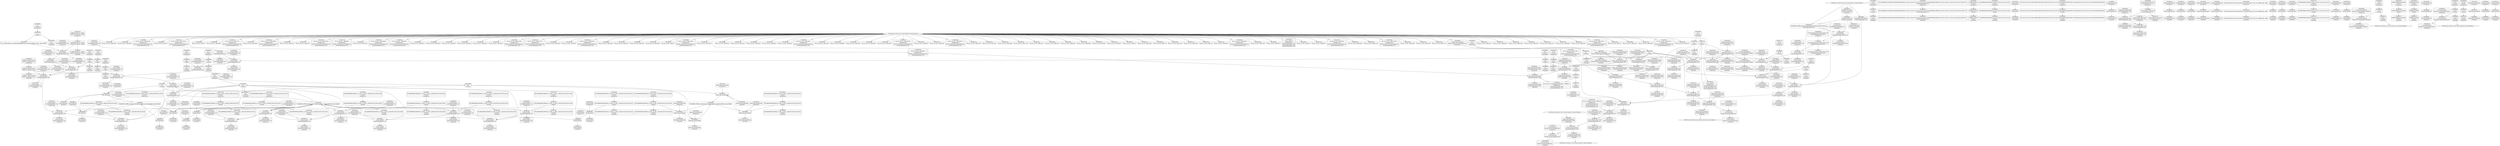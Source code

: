 digraph {
	CE0x3fc2bd0 [shape=record,shape=Mrecord,label="{CE0x3fc2bd0|i32_0|*Constant*}"]
	CE0x3fdf210 [shape=record,shape=Mrecord,label="{CE0x3fdf210|i1_true|*Constant*}"]
	CE0x3fd04b0 [shape=record,shape=Mrecord,label="{CE0x3fd04b0|_call_void_lockdep_rcu_suspicious(i8*_getelementptr_inbounds_(_25_x_i8_,_25_x_i8_*_.str3,_i32_0,_i32_0),_i32_218,_i8*_getelementptr_inbounds_(_45_x_i8_,_45_x_i8_*_.str12,_i32_0,_i32_0))_#10,_!dbg_!27727|security/selinux/hooks.c,218|*SummSource*}"]
	CE0x3fbf240 [shape=record,shape=Mrecord,label="{CE0x3fbf240|GLOBAL:current_sid|*Constant*}"]
	CE0x3fba520 [shape=record,shape=Mrecord,label="{CE0x3fba520|i32_10|*Constant*|*SummSource*}"]
	CE0x3fb5a20 [shape=record,shape=Mrecord,label="{CE0x3fb5a20|80:_i32,_112:_i8*,_:_CRE_38,39_}"]
	CE0x3f98c70 [shape=record,shape=Mrecord,label="{CE0x3f98c70|80:_i32,_112:_i8*,_:_CRE_6,7_}"]
	CE0x3fc1a50 [shape=record,shape=Mrecord,label="{CE0x3fc1a50|selinux_shm_associate:type|security/selinux/hooks.c,5329}"]
	CE0x3fa98c0 [shape=record,shape=Mrecord,label="{CE0x3fa98c0|80:_i32,_112:_i8*,_:_CRE_120,128_|*MultipleSource*|Function::selinux_shm_associate&Arg::shp::|security/selinux/hooks.c,5327}"]
	CE0x3fce2d0 [shape=record,shape=Mrecord,label="{CE0x3fce2d0|i64_4|*Constant*|*SummSource*}"]
	CE0x3fce400 [shape=record,shape=Mrecord,label="{CE0x3fce400|i64_4|*Constant*|*SummSink*}"]
	CE0x3fa42e0 [shape=record,shape=Mrecord,label="{CE0x3fa42e0|current_sid:tmp9|security/selinux/hooks.c,218|*SummSource*}"]
	CE0x3fc7df0 [shape=record,shape=Mrecord,label="{CE0x3fc7df0|i64*_getelementptr_inbounds_(_11_x_i64_,_11_x_i64_*___llvm_gcov_ctr125,_i64_0,_i64_9)|*Constant*|*SummSink*}"]
	CE0x3fadc40 [shape=record,shape=Mrecord,label="{CE0x3fadc40|current_sid:tmp7|security/selinux/hooks.c,218|*SummSink*}"]
	CE0x3fbc7b0 [shape=record,shape=Mrecord,label="{CE0x3fbc7b0|80:_i32,_112:_i8*,_:_CRE_37,38_}"]
	CE0x3ffe140 [shape=record,shape=Mrecord,label="{CE0x3ffe140|get_current:tmp4|./arch/x86/include/asm/current.h,14|*SummSink*}"]
	CE0x3fe3e60 [shape=record,shape=Mrecord,label="{CE0x3fe3e60|current_sid:tmp23|security/selinux/hooks.c,218}"]
	CE0x3f9d780 [shape=record,shape=Mrecord,label="{CE0x3f9d780|0:_i32,_4:_i32,_8:_i32,_12:_i32,_:_CMRE_4,8_|*MultipleSource*|security/selinux/hooks.c,218|security/selinux/hooks.c,218|security/selinux/hooks.c,220}"]
	CE0x3fba8e0 [shape=record,shape=Mrecord,label="{CE0x3fba8e0|selinux_shm_associate:security|security/selinux/hooks.c,5327}"]
	CE0x3fede30 [shape=record,shape=Mrecord,label="{CE0x3fede30|i8*_getelementptr_inbounds_(_25_x_i8_,_25_x_i8_*_.str3,_i32_0,_i32_0)|*Constant*|*SummSource*}"]
	CE0x3fcb110 [shape=record,shape=Mrecord,label="{CE0x3fcb110|current_sid:bb}"]
	CE0x3f9e920 [shape=record,shape=Mrecord,label="{CE0x3f9e920|selinux_shm_associate:tmp4|security/selinux/hooks.c,5327|*SummSink*}"]
	CE0x3fcd0a0 [shape=record,shape=Mrecord,label="{CE0x3fcd0a0|i64*_getelementptr_inbounds_(_11_x_i64_,_11_x_i64_*___llvm_gcov_ctr125,_i64_0,_i64_1)|*Constant*}"]
	CE0x3f9f370 [shape=record,shape=Mrecord,label="{CE0x3f9f370|selinux_shm_associate:key|security/selinux/hooks.c,5330|*SummSource*}"]
	CE0x3fdf8d0 [shape=record,shape=Mrecord,label="{CE0x3fdf8d0|i64*_getelementptr_inbounds_(_11_x_i64_,_11_x_i64_*___llvm_gcov_ctr125,_i64_0,_i64_8)|*Constant*}"]
	CE0x3fbb6b0 [shape=record,shape=Mrecord,label="{CE0x3fbb6b0|80:_i32,_112:_i8*,_:_CRE_61,62_}"]
	CE0x3f945c0 [shape=record,shape=Mrecord,label="{CE0x3f945c0|i32_(i32,_i32,_i16,_i32,_%struct.common_audit_data*)*_bitcast_(i32_(i32,_i32,_i16,_i32,_%struct.common_audit_data.495*)*_avc_has_perm_to_i32_(i32,_i32,_i16,_i32,_%struct.common_audit_data*)*)|*Constant*|*SummSource*}"]
	CE0x3fc9050 [shape=record,shape=Mrecord,label="{CE0x3fc9050|current_sid:tmp4|security/selinux/hooks.c,218|*SummSource*}"]
	CE0x3fcfb80 [shape=record,shape=Mrecord,label="{CE0x3fcfb80|current_sid:tmp16|security/selinux/hooks.c,218|*SummSink*}"]
	CE0x3fbc1b0 [shape=record,shape=Mrecord,label="{CE0x3fbc1b0|80:_i32,_112:_i8*,_:_CRE_16,17_}"]
	CE0x3fef9a0 [shape=record,shape=Mrecord,label="{CE0x3fef9a0|current_sid:tmp20|security/selinux/hooks.c,218|*SummSource*}"]
	CE0x4023820 [shape=record,shape=Mrecord,label="{CE0x4023820|_call_void_mcount()_#3}"]
	CE0x3fa6230 [shape=record,shape=Mrecord,label="{CE0x3fa6230|i64_1|*Constant*}"]
	CE0x3fabb80 [shape=record,shape=Mrecord,label="{CE0x3fabb80|_ret_%struct.task_struct*_%tmp4,_!dbg_!27714|./arch/x86/include/asm/current.h,14}"]
	CE0x3fb9bd0 [shape=record,shape=Mrecord,label="{CE0x3fb9bd0|selinux_shm_associate:shm_perm|security/selinux/hooks.c,5327}"]
	CE0x3fcba60 [shape=record,shape=Mrecord,label="{CE0x3fcba60|i64_0|*Constant*|*SummSink*}"]
	CE0x3f97760 [shape=record,shape=Mrecord,label="{CE0x3f97760|current_sid:tmp|*SummSource*}"]
	CE0x3fe19f0 [shape=record,shape=Mrecord,label="{CE0x3fe19f0|current_sid:tmp10|security/selinux/hooks.c,218|*SummSink*}"]
	CE0x3fa8440 [shape=record,shape=Mrecord,label="{CE0x3fa8440|80:_i32,_112:_i8*,_:_CRE_28,29_}"]
	CE0x3ffe970 [shape=record,shape=Mrecord,label="{CE0x3ffe970|get_current:tmp|*SummSource*}"]
	CE0x3fc8a90 [shape=record,shape=Mrecord,label="{CE0x3fc8a90|i64_2|*Constant*}"]
	CE0x3fae250 [shape=record,shape=Mrecord,label="{CE0x3fae250|80:_i32,_112:_i8*,_:_CRE_46,47_}"]
	CE0x3fbe4c0 [shape=record,shape=Mrecord,label="{CE0x3fbe4c0|selinux_shm_associate:call3|security/selinux/hooks.c,5332|*SummSource*}"]
	CE0x3fbba40 [shape=record,shape=Mrecord,label="{CE0x3fbba40|80:_i32,_112:_i8*,_:_CRE_64,65_}"]
	CE0x3fe23a0 [shape=record,shape=Mrecord,label="{CE0x3fe23a0|i64*_getelementptr_inbounds_(_11_x_i64_,_11_x_i64_*___llvm_gcov_ctr125,_i64_0,_i64_6)|*Constant*}"]
	CE0x3fcbcb0 [shape=record,shape=Mrecord,label="{CE0x3fcbcb0|GLOBAL:__llvm_gcov_ctr125|Global_var:__llvm_gcov_ctr125}"]
	CE0x3fa6d60 [shape=record,shape=Mrecord,label="{CE0x3fa6d60|80:_i32,_112:_i8*,_:_CRE_76,80_|*MultipleSource*|Function::selinux_shm_associate&Arg::shp::|security/selinux/hooks.c,5327}"]
	CE0x3fbc0c0 [shape=record,shape=Mrecord,label="{CE0x3fbc0c0|80:_i32,_112:_i8*,_:_CRE_15,16_}"]
	CE0x3fbaba0 [shape=record,shape=Mrecord,label="{CE0x3fbaba0|selinux_shm_associate:tmp4|security/selinux/hooks.c,5327|*SummSource*}"]
	CE0x3fcdd90 [shape=record,shape=Mrecord,label="{CE0x3fcdd90|current_sid:tobool1|security/selinux/hooks.c,218|*SummSource*}"]
	CE0x3fa3a40 [shape=record,shape=Mrecord,label="{CE0x3fa3a40|80:_i32,_112:_i8*,_:_CRE_68,69_}"]
	CE0x3fbc550 [shape=record,shape=Mrecord,label="{CE0x3fbc550|80:_i32,_112:_i8*,_:_CRE_35,36_}"]
	CE0x3fcdf10 [shape=record,shape=Mrecord,label="{CE0x3fcdf10|current_sid:tobool1|security/selinux/hooks.c,218|*SummSink*}"]
	CE0x3fbb580 [shape=record,shape=Mrecord,label="{CE0x3fbb580|80:_i32,_112:_i8*,_:_CRE_60,61_}"]
	CE0x3fa62a0 [shape=record,shape=Mrecord,label="{CE0x3fa62a0|current_sid:tmp1}"]
	CE0x3fa58c0 [shape=record,shape=Mrecord,label="{CE0x3fa58c0|80:_i32,_112:_i8*,_:_CRE_50,51_}"]
	CE0x3fe2650 [shape=record,shape=Mrecord,label="{CE0x3fe2650|current_sid:tmp21|security/selinux/hooks.c,218|*SummSink*}"]
	CE0x3fadac0 [shape=record,shape=Mrecord,label="{CE0x3fadac0|current_sid:tmp7|security/selinux/hooks.c,218|*SummSource*}"]
	CE0x3f957f0 [shape=record,shape=Mrecord,label="{CE0x3f957f0|avc_has_perm:ssid|Function::avc_has_perm&Arg::ssid::|*SummSource*}"]
	CE0x3fa9a70 [shape=record,shape=Mrecord,label="{CE0x3fa9a70|80:_i32,_112:_i8*,_:_CRE_128,136_|*MultipleSource*|Function::selinux_shm_associate&Arg::shp::|security/selinux/hooks.c,5327}"]
	CE0x3fb27a0 [shape=record,shape=Mrecord,label="{CE0x3fb27a0|selinux_shm_associate:sid2|security/selinux/hooks.c,5332|*SummSource*}"]
	CE0x3f9ef80 [shape=record,shape=Mrecord,label="{CE0x3f9ef80|selinux_shm_associate:key|security/selinux/hooks.c,5330}"]
	CE0x3fabc70 [shape=record,shape=Mrecord,label="{CE0x3fabc70|_ret_%struct.task_struct*_%tmp4,_!dbg_!27714|./arch/x86/include/asm/current.h,14|*SummSink*}"]
	CE0x3fcec10 [shape=record,shape=Mrecord,label="{CE0x3fcec10|current_sid:call|security/selinux/hooks.c,218|*SummSource*}"]
	CE0x3fabfd0 [shape=record,shape=Mrecord,label="{CE0x3fabfd0|i32_78|*Constant*|*SummSink*}"]
	CE0x3fa7e40 [shape=record,shape=Mrecord,label="{CE0x3fa7e40|i64*_getelementptr_inbounds_(_2_x_i64_,_2_x_i64_*___llvm_gcov_ctr312,_i64_0,_i64_0)|*Constant*}"]
	CE0x3fa3b70 [shape=record,shape=Mrecord,label="{CE0x3fa3b70|80:_i32,_112:_i8*,_:_CRE_69,70_}"]
	CE0x3fad5d0 [shape=record,shape=Mrecord,label="{CE0x3fad5d0|current_sid:tmp6|security/selinux/hooks.c,218|*SummSink*}"]
	CE0x40212d0 [shape=record,shape=Mrecord,label="{CE0x40212d0|i64*_getelementptr_inbounds_(_2_x_i64_,_2_x_i64_*___llvm_gcov_ctr98,_i64_0,_i64_1)|*Constant*|*SummSource*}"]
	CE0x3fdf690 [shape=record,shape=Mrecord,label="{CE0x3fdf690|i64*_getelementptr_inbounds_(_11_x_i64_,_11_x_i64_*___llvm_gcov_ctr125,_i64_0,_i64_8)|*Constant*|*SummSource*}"]
	CE0x3fe0270 [shape=record,shape=Mrecord,label="{CE0x3fe0270|i64*_getelementptr_inbounds_(_11_x_i64_,_11_x_i64_*___llvm_gcov_ctr125,_i64_0,_i64_6)|*Constant*|*SummSink*}"]
	CE0x3fb2eb0 [shape=record,shape=Mrecord,label="{CE0x3fb2eb0|4:_i32,_:_CRE_4,8_|*MultipleSource*|security/selinux/hooks.c,5327|security/selinux/hooks.c,5327|security/selinux/hooks.c,5332}"]
	CE0x3facc90 [shape=record,shape=Mrecord,label="{CE0x3facc90|current_sid:land.lhs.true|*SummSink*}"]
	CE0x3fb8010 [shape=record,shape=Mrecord,label="{CE0x3fb8010|current_sid:do.body}"]
	CE0x3fb7f00 [shape=record,shape=Mrecord,label="{CE0x3fb7f00|current_sid:if.then|*SummSource*}"]
	CE0x3fee810 [shape=record,shape=Mrecord,label="{CE0x3fee810|current_sid:tmp17|security/selinux/hooks.c,218|*SummSource*}"]
	CE0x3fcbe30 [shape=record,shape=Mrecord,label="{CE0x3fcbe30|current_sid:tmp6|security/selinux/hooks.c,218}"]
	CE0x3f9b860 [shape=record,shape=Mrecord,label="{CE0x3f9b860|selinux_shm_associate:entry|*SummSource*}"]
	CE0x3fae120 [shape=record,shape=Mrecord,label="{CE0x3fae120|80:_i32,_112:_i8*,_:_CRE_45,46_}"]
	CE0x3fb7270 [shape=record,shape=Mrecord,label="{CE0x3fb7270|selinux_shm_associate:tmp2|*SummSink*}"]
	CE0x3f948f0 [shape=record,shape=Mrecord,label="{CE0x3f948f0|avc_has_perm:tsid|Function::avc_has_perm&Arg::tsid::|*SummSource*}"]
	CE0x3faa360 [shape=record,shape=Mrecord,label="{CE0x3faa360|80:_i32,_112:_i8*,_:_CRE_168,172_|*MultipleSource*|Function::selinux_shm_associate&Arg::shp::|security/selinux/hooks.c,5327}"]
	CE0x3fe0f10 [shape=record,shape=Mrecord,label="{CE0x3fe0f10|current_sid:land.lhs.true2|*SummSink*}"]
	CE0x3fe92d0 [shape=record,shape=Mrecord,label="{CE0x3fe92d0|%struct.task_struct*_(%struct.task_struct**)*_asm_movq_%gs:$_1:P_,$0_,_r,im,_dirflag_,_fpsr_,_flags_|*SummSink*}"]
	CE0x3fb21a0 [shape=record,shape=Mrecord,label="{CE0x3fb21a0|selinux_shm_associate:ipc_id|security/selinux/hooks.c,5330|*SummSource*}"]
	CE0x3fe3f60 [shape=record,shape=Mrecord,label="{CE0x3fe3f60|current_sid:tmp22|security/selinux/hooks.c,218|*SummSink*}"]
	CE0x3fa8310 [shape=record,shape=Mrecord,label="{CE0x3fa8310|80:_i32,_112:_i8*,_:_CRE_27,28_}"]
	CE0x3faacd0 [shape=record,shape=Mrecord,label="{CE0x3faacd0|i32_1|*Constant*}"]
	CE0x3fb0de0 [shape=record,shape=Mrecord,label="{CE0x3fb0de0|avc_has_perm:auditdata|Function::avc_has_perm&Arg::auditdata::|*SummSink*}"]
	CE0x3fe6320 [shape=record,shape=Mrecord,label="{CE0x3fe6320|get_current:bb|*SummSource*}"]
	CE0x3fc8c30 [shape=record,shape=Mrecord,label="{CE0x3fc8c30|i64_2|*Constant*|*SummSink*}"]
	CE0x3fc2de0 [shape=record,shape=Mrecord,label="{CE0x3fc2de0|current_sid:tobool|security/selinux/hooks.c,218}"]
	CE0x3fa8a30 [shape=record,shape=Mrecord,label="{CE0x3fa8a30|80:_i32,_112:_i8*,_:_CRE_12,13_}"]
	CE0x3f9fa00 [shape=record,shape=Mrecord,label="{CE0x3f9fa00|selinux_shm_associate:tmp6|security/selinux/hooks.c,5330}"]
	CE0x3f9bc30 [shape=record,shape=Mrecord,label="{CE0x3f9bc30|_ret_i32_%call3,_!dbg_!27729|security/selinux/hooks.c,5332|*SummSink*}"]
	CE0x3fe0690 [shape=record,shape=Mrecord,label="{CE0x3fe0690|current_sid:tmp13|security/selinux/hooks.c,218}"]
	"CONST[source:0(mediator),value:2(dynamic)][purpose:{subject}][SrcIdx:4]"
	CE0x3fe0e10 [shape=record,shape=Mrecord,label="{CE0x3fe0e10|current_sid:land.lhs.true2|*SummSource*}"]
	CE0x3fc14e0 [shape=record,shape=Mrecord,label="{CE0x3fc14e0|selinux_shm_associate:tmp5|security/selinux/hooks.c,5327|*SummSource*}"]
	CE0x3fe5b60 [shape=record,shape=Mrecord,label="{CE0x3fe5b60|get_current:tmp}"]
	CE0x3fb7620 [shape=record,shape=Mrecord,label="{CE0x3fb7620|80:_i32,_112:_i8*,_:_CRE_55,56_}"]
	CE0x3f9eaa0 [shape=record,shape=Mrecord,label="{CE0x3f9eaa0|selinux_shm_associate:tmp5|security/selinux/hooks.c,5327}"]
	CE0x3fb3c10 [shape=record,shape=Mrecord,label="{CE0x3fb3c10|get_current:entry|*SummSource*}"]
	CE0x3fbe620 [shape=record,shape=Mrecord,label="{CE0x3fbe620|80:_i32,_112:_i8*,_:_CRE_17,18_}"]
	CE0x3fc6a40 [shape=record,shape=Mrecord,label="{CE0x3fc6a40|current_sid:cred|security/selinux/hooks.c,218|*SummSource*}"]
	CE0x3fcc570 [shape=record,shape=Mrecord,label="{CE0x3fcc570|GLOBAL:current_sid.__warned|Global_var:current_sid.__warned|*SummSource*}"]
	CE0x3fbdcb0 [shape=record,shape=Mrecord,label="{CE0x3fbdcb0|avc_has_perm:entry|*SummSink*}"]
	CE0x3fefb40 [shape=record,shape=Mrecord,label="{CE0x3fefb40|current_sid:tmp20|security/selinux/hooks.c,218|*SummSink*}"]
	CE0x3feef60 [shape=record,shape=Mrecord,label="{CE0x3feef60|current_sid:tmp19|security/selinux/hooks.c,218}"]
	CE0x3fc76b0 [shape=record,shape=Mrecord,label="{CE0x3fc76b0|i8*_getelementptr_inbounds_(_45_x_i8_,_45_x_i8_*_.str12,_i32_0,_i32_0)|*Constant*}"]
	CE0x3fad7e0 [shape=record,shape=Mrecord,label="{CE0x3fad7e0|80:_i32,_112:_i8*,_:_CRE_10,11_}"]
	CE0x3fef3e0 [shape=record,shape=Mrecord,label="{CE0x3fef3e0|current_sid:tmp19|security/selinux/hooks.c,218|*SummSource*}"]
	CE0x5cc8f90 [shape=record,shape=Mrecord,label="{CE0x5cc8f90|_call_void_mcount()_#3|*SummSink*}"]
	CE0x3fbf0e0 [shape=record,shape=Mrecord,label="{CE0x3fbf0e0|selinux_shm_associate:call|security/selinux/hooks.c,5325|*SummSource*}"]
	CE0x3fb96c0 [shape=record,shape=Mrecord,label="{CE0x3fb96c0|80:_i32,_112:_i8*,_:_CRE_22,23_}"]
	CE0x3f9b380 [shape=record,shape=Mrecord,label="{CE0x3f9b380|selinux_shm_associate:tmp}"]
	CE0x3fbe060 [shape=record,shape=Mrecord,label="{CE0x3fbe060|selinux_shm_associate:call3|security/selinux/hooks.c,5332|*SummSink*}"]
	CE0x3faff00 [shape=record,shape=Mrecord,label="{CE0x3faff00|current_sid:tmp15|security/selinux/hooks.c,218}"]
	CE0x3fbf8a0 [shape=record,shape=Mrecord,label="{CE0x3fbf8a0|_ret_i32_%tmp24,_!dbg_!27742|security/selinux/hooks.c,220}"]
	CE0x3fa36b0 [shape=record,shape=Mrecord,label="{CE0x3fa36b0|80:_i32,_112:_i8*,_:_CRE_65,66_}"]
	CE0x3fac230 [shape=record,shape=Mrecord,label="{CE0x3fac230|current_sid:cred|security/selinux/hooks.c,218}"]
	CE0x3fbd160 [shape=record,shape=Mrecord,label="{CE0x3fbd160|current_sid:entry}"]
	CE0x3fb08f0 [shape=record,shape=Mrecord,label="{CE0x3fb08f0|avc_has_perm:requested|Function::avc_has_perm&Arg::requested::}"]
	"CONST[source:0(mediator),value:0(static)][purpose:{operation}][SnkIdx:3]"
	CE0x3fa5690 [shape=record,shape=Mrecord,label="{CE0x3fa5690|80:_i32,_112:_i8*,_:_CRE_48,49_}"]
	CE0x3fcfe80 [shape=record,shape=Mrecord,label="{CE0x3fcfe80|i8_1|*Constant*|*SummSource*}"]
	CE0x3fbf830 [shape=record,shape=Mrecord,label="{CE0x3fbf830|current_sid:entry|*SummSink*}"]
	CE0x3fad680 [shape=record,shape=Mrecord,label="{CE0x3fad680|80:_i32,_112:_i8*,_:_CRE_8,9_}"]
	CE0x3facc20 [shape=record,shape=Mrecord,label="{CE0x3facc20|current_sid:land.lhs.true|*SummSource*}"]
	CE0x3fb45f0 [shape=record,shape=Mrecord,label="{CE0x3fb45f0|current_sid:tobool1|security/selinux/hooks.c,218}"]
	"CONST[source:0(mediator),value:2(dynamic)][purpose:{subject}][SnkIdx:0]"
	CE0x3f95140 [shape=record,shape=Mrecord,label="{CE0x3f95140|avc_has_perm:entry}"]
	CE0x3feecb0 [shape=record,shape=Mrecord,label="{CE0x3feecb0|current_sid:tmp18|security/selinux/hooks.c,218|*SummSource*}"]
	CE0x3fee170 [shape=record,shape=Mrecord,label="{CE0x3fee170|GLOBAL:lockdep_rcu_suspicious|*Constant*|*SummSink*}"]
	CE0x3fb5c50 [shape=record,shape=Mrecord,label="{CE0x3fb5c50|80:_i32,_112:_i8*,_:_CRE_40,41_}"]
	CE0x3fb3840 [shape=record,shape=Mrecord,label="{CE0x3fb3840|GLOBAL:get_current|*Constant*|*SummSource*}"]
	CE0x3f9da10 [shape=record,shape=Mrecord,label="{CE0x3f9da10|get_current:bb}"]
	CE0x3f98d70 [shape=record,shape=Mrecord,label="{CE0x3f98d70|80:_i32,_112:_i8*,_:_CRE_3,4_}"]
	CE0x3fe6170 [shape=record,shape=Mrecord,label="{CE0x3fe6170|current_sid:tmp24|security/selinux/hooks.c,220|*SummSink*}"]
	CE0x3faad40 [shape=record,shape=Mrecord,label="{CE0x3faad40|i32_1|*Constant*|*SummSource*}"]
	CE0x3fc8da0 [shape=record,shape=Mrecord,label="{CE0x3fc8da0|i64_3|*Constant*}"]
	CE0x3f9d350 [shape=record,shape=Mrecord,label="{CE0x3f9d350|current_sid:sid|security/selinux/hooks.c,220|*SummSink*}"]
	CE0x3fe0700 [shape=record,shape=Mrecord,label="{CE0x3fe0700|current_sid:tmp13|security/selinux/hooks.c,218|*SummSource*}"]
	CE0x3fb2210 [shape=record,shape=Mrecord,label="{CE0x3fb2210|selinux_shm_associate:ipc_id|security/selinux/hooks.c,5330|*SummSink*}"]
	CE0x3fb5870 [shape=record,shape=Mrecord,label="{CE0x3fb5870|selinux_shm_associate:tmp3}"]
	CE0x3fce900 [shape=record,shape=Mrecord,label="{CE0x3fce900|current_sid:call|security/selinux/hooks.c,218}"]
	CE0x4024640 [shape=record,shape=Mrecord,label="{CE0x4024640|get_current:tmp2|*SummSink*}"]
	CE0x3fa5d30 [shape=record,shape=Mrecord,label="{CE0x3fa5d30|selinux_shm_associate:ad|security/selinux/hooks.c, 5324|*SummSource*}"]
	CE0x3faab40 [shape=record,shape=Mrecord,label="{CE0x3faab40|_call_void_mcount()_#3}"]
	CE0x3fbc320 [shape=record,shape=Mrecord,label="{CE0x3fbc320|80:_i32,_112:_i8*,_:_CRE_33,34_}"]
	CE0x3f94ed0 [shape=record,shape=Mrecord,label="{CE0x3f94ed0|i32_64|*Constant*}"]
	CE0x3fc7100 [shape=record,shape=Mrecord,label="{CE0x3fc7100|i32_22|*Constant*}"]
	CE0x3facd60 [shape=record,shape=Mrecord,label="{CE0x3facd60|current_sid:land.lhs.true2}"]
	CE0x3fa4070 [shape=record,shape=Mrecord,label="{CE0x3fa4070|i64_5|*Constant*|*SummSource*}"]
	CE0x3fbd9d0 [shape=record,shape=Mrecord,label="{CE0x3fbd9d0|avc_has_perm:entry|*SummSource*}"]
	CE0x401d680 [shape=record,shape=Mrecord,label="{CE0x401d680|get_current:tmp4|./arch/x86/include/asm/current.h,14}"]
	CE0x401d610 [shape=record,shape=Mrecord,label="{CE0x401d610|_call_void_mcount()_#3|*SummSink*}"]
	CE0x3fa7f10 [shape=record,shape=Mrecord,label="{CE0x3fa7f10|get_current:tmp1|*SummSink*}"]
	CE0x38980d0 [shape=record,shape=Mrecord,label="{CE0x38980d0|80:_i32,_112:_i8*,_:_CRE_7,8_}"]
	CE0x537afc0 [shape=record,shape=Mrecord,label="{CE0x537afc0|selinux_shm_associate:shm_perm|security/selinux/hooks.c,5327|*SummSource*}"]
	CE0x537b050 [shape=record,shape=Mrecord,label="{CE0x537b050|selinux_shm_associate:shm_perm|security/selinux/hooks.c,5327|*SummSink*}"]
	CE0x3fedfd0 [shape=record,shape=Mrecord,label="{CE0x3fedfd0|GLOBAL:lockdep_rcu_suspicious|*Constant*}"]
	CE0x3fa8940 [shape=record,shape=Mrecord,label="{CE0x3fa8940|80:_i32,_112:_i8*,_:_CRE_11,12_}"]
	CE0x3faaaa0 [shape=record,shape=Mrecord,label="{CE0x3faaaa0|current_sid:tmp3|*SummSource*}"]
	CE0x3fabf60 [shape=record,shape=Mrecord,label="{CE0x3fabf60|i32_78|*Constant*}"]
	CE0x3fa68c0 [shape=record,shape=Mrecord,label="{CE0x3fa68c0|selinux_shm_associate:tmp2}"]
	CE0x3fa74a0 [shape=record,shape=Mrecord,label="{CE0x3fa74a0|i32_0|*Constant*}"]
	CE0x3fe1f80 [shape=record,shape=Mrecord,label="{CE0x3fe1f80|current_sid:tmp12|security/selinux/hooks.c,218}"]
	CE0x3fa46d0 [shape=record,shape=Mrecord,label="{CE0x3fa46d0|current_sid:tmp10|security/selinux/hooks.c,218|*SummSource*}"]
	CE0x4027a90 [shape=record,shape=Mrecord,label="{CE0x4027a90|i64*_getelementptr_inbounds_(_2_x_i64_,_2_x_i64_*___llvm_gcov_ctr98,_i64_0,_i64_0)|*Constant*}"]
	CE0x3fbc420 [shape=record,shape=Mrecord,label="{CE0x3fbc420|80:_i32,_112:_i8*,_:_CRE_34,35_}"]
	"CONST[source:1(input),value:2(dynamic)][purpose:{object}][SrcIdx:2]"
	CE0x3f9f630 [shape=record,shape=Mrecord,label="{CE0x3f9f630|i32_3|*Constant*|*SummSource*}"]
	CE0x3fa5cc0 [shape=record,shape=Mrecord,label="{CE0x3fa5cc0|selinux_shm_associate:ad|security/selinux/hooks.c, 5324|*SummSink*}"]
	CE0x3f95890 [shape=record,shape=Mrecord,label="{CE0x3f95890|avc_has_perm:ssid|Function::avc_has_perm&Arg::ssid::|*SummSink*}"]
	CE0x5cc8e70 [shape=record,shape=Mrecord,label="{CE0x5cc8e70|_call_void_mcount()_#3|*SummSource*}"]
	CE0x3fb4480 [shape=record,shape=Mrecord,label="{CE0x3fb4480|current_sid:tmp8|security/selinux/hooks.c,218|*SummSource*}"]
	CE0x5655830 [shape=record,shape=Mrecord,label="{CE0x5655830|80:_i32,_112:_i8*,_:_CRE_1,2_}"]
	CE0x3fe64a0 [shape=record,shape=Mrecord,label="{CE0x3fe64a0|get_current:bb|*SummSink*}"]
	"CONST[source:2(external),value:2(dynamic)][purpose:{subject}][SrcIdx:3]"
	CE0x3fa12c0 [shape=record,shape=Mrecord,label="{CE0x3fa12c0|80:_i32,_112:_i8*,_:_CRE_30,31_}"]
	CE0x3f94b90 [shape=record,shape=Mrecord,label="{CE0x3f94b90|i16_28|*Constant*}"]
	CE0x3f9f5c0 [shape=record,shape=Mrecord,label="{CE0x3f9f5c0|i32_3|*Constant*}"]
	CE0x3f9e590 [shape=record,shape=Mrecord,label="{CE0x3f9e590|i32_64|*Constant*|*SummSource*}"]
	CE0x3fbe340 [shape=record,shape=Mrecord,label="{CE0x3fbe340|selinux_shm_associate:key|security/selinux/hooks.c,5330|*SummSink*}"]
	CE0x3fe4830 [shape=record,shape=Mrecord,label="{CE0x3fe4830|current_sid:sid|security/selinux/hooks.c,220}"]
	CE0x3fab670 [shape=record,shape=Mrecord,label="{CE0x3fab670|80:_i32,_112:_i8*,_:_CRE_100,102_|*MultipleSource*|Function::selinux_shm_associate&Arg::shp::|security/selinux/hooks.c,5327}"]
	CE0x3f94e60 [shape=record,shape=Mrecord,label="{CE0x3f94e60|i16_28|*Constant*|*SummSink*}"]
	CE0x3fb7880 [shape=record,shape=Mrecord,label="{CE0x3fb7880|80:_i32,_112:_i8*,_:_CRE_57,58_}"]
	CE0x3fc12f0 [shape=record,shape=Mrecord,label="{CE0x3fc12f0|selinux_shm_associate:shm_perm1|security/selinux/hooks.c,5330|*SummSink*}"]
	CE0x3f98740 [shape=record,shape=Mrecord,label="{CE0x3f98740|selinux_shm_associate:tmp1|*SummSink*}"]
	CE0x3fa43b0 [shape=record,shape=Mrecord,label="{CE0x3fa43b0|current_sid:tmp9|security/selinux/hooks.c,218|*SummSink*}"]
	CE0x3f9ade0 [shape=record,shape=Mrecord,label="{CE0x3f9ade0|_call_void_mcount()_#3|*SummSource*}"]
	CE0x3fb6030 [shape=record,shape=Mrecord,label="{CE0x3fb6030|i64*_getelementptr_inbounds_(_2_x_i64_,_2_x_i64_*___llvm_gcov_ctr312,_i64_0,_i64_0)|*Constant*|*SummSink*}"]
	CE0x3fbe8f0 [shape=record,shape=Mrecord,label="{CE0x3fbe8f0|80:_i32,_112:_i8*,_:_CRE_20,21_}"]
	CE0x3fbe1c0 [shape=record,shape=Mrecord,label="{CE0x3fbe1c0|i32_(i32,_i32,_i16,_i32,_%struct.common_audit_data*)*_bitcast_(i32_(i32,_i32,_i16,_i32,_%struct.common_audit_data.495*)*_avc_has_perm_to_i32_(i32,_i32,_i16,_i32,_%struct.common_audit_data*)*)|*Constant*}"]
	CE0x3fb2e40 [shape=record,shape=Mrecord,label="{CE0x3fb2e40|4:_i32,_:_CRE_0,2_|*MultipleSource*|security/selinux/hooks.c,5327|security/selinux/hooks.c,5327|security/selinux/hooks.c,5332}"]
	CE0x3fb81a0 [shape=record,shape=Mrecord,label="{CE0x3fb81a0|current_sid:do.body|*SummSource*}"]
	CE0x3fee290 [shape=record,shape=Mrecord,label="{CE0x3fee290|i32_218|*Constant*}"]
	CE0x3fe1ad0 [shape=record,shape=Mrecord,label="{CE0x3fe1ad0|current_sid:tmp11|security/selinux/hooks.c,218}"]
	CE0x3fefed0 [shape=record,shape=Mrecord,label="{CE0x3fefed0|current_sid:call4|security/selinux/hooks.c,218}"]
	CE0x3fa8c00 [shape=record,shape=Mrecord,label="{CE0x3fa8c00|get_current:tmp|*SummSink*}"]
	CE0x3fb8fc0 [shape=record,shape=Mrecord,label="{CE0x3fb8fc0|80:_i32,_112:_i8*,_:_CRE_5,6_}"]
	CE0x3fb7200 [shape=record,shape=Mrecord,label="{CE0x3fb7200|selinux_shm_associate:tmp2|*SummSource*}"]
	CE0x3fcb280 [shape=record,shape=Mrecord,label="{CE0x3fcb280|current_sid:bb|*SummSink*}"]
	CE0x3fcb8b0 [shape=record,shape=Mrecord,label="{CE0x3fcb8b0|i64_0|*Constant*|*SummSource*}"]
	CE0x3fb3420 [shape=record,shape=Mrecord,label="{CE0x3fb3420|selinux_shm_associate:tmp7|security/selinux/hooks.c,5332|*SummSource*}"]
	CE0x3fcf120 [shape=record,shape=Mrecord,label="{CE0x3fcf120|i64*_getelementptr_inbounds_(_11_x_i64_,_11_x_i64_*___llvm_gcov_ctr125,_i64_0,_i64_1)|*Constant*|*SummSource*}"]
	CE0x3f9f880 [shape=record,shape=Mrecord,label="{CE0x3f9f880|i32_3|*Constant*|*SummSink*}"]
	CE0x3fcbd20 [shape=record,shape=Mrecord,label="{CE0x3fcbd20|current_sid:tmp5|security/selinux/hooks.c,218|*SummSink*}"]
	CE0x3fccbc0 [shape=record,shape=Mrecord,label="{CE0x3fccbc0|0:_i8,_:_GCMR_current_sid.__warned_internal_global_i8_0,_section_.data.unlikely_,_align_1:_elem_0:default:}"]
	CE0x3fa37e0 [shape=record,shape=Mrecord,label="{CE0x3fa37e0|80:_i32,_112:_i8*,_:_CRE_66,67_}"]
	CE0x3fa4140 [shape=record,shape=Mrecord,label="{CE0x3fa4140|i64_5|*Constant*|*SummSink*}"]
	CE0x3fe1cd0 [shape=record,shape=Mrecord,label="{CE0x3fe1cd0|current_sid:tmp11|security/selinux/hooks.c,218|*SummSource*}"]
	CE0x3fcbb90 [shape=record,shape=Mrecord,label="{CE0x3fcbb90|GLOBAL:__llvm_gcov_ctr125|Global_var:__llvm_gcov_ctr125|*SummSink*}"]
	CE0x3fa72e0 [shape=record,shape=Mrecord,label="{CE0x3fa72e0|selinux_shm_associate:ad|security/selinux/hooks.c, 5324}"]
	CE0x3faffe0 [shape=record,shape=Mrecord,label="{CE0x3faffe0|current_sid:tmp15|security/selinux/hooks.c,218|*SummSink*}"]
	CE0x3fa7020 [shape=record,shape=Mrecord,label="{CE0x3fa7020|80:_i32,_112:_i8*,_:_CRE_84,88_|*MultipleSource*|Function::selinux_shm_associate&Arg::shp::|security/selinux/hooks.c,5327}"]
	CE0x400d140 [shape=record,shape=Mrecord,label="{CE0x400d140|i64*_getelementptr_inbounds_(_2_x_i64_,_2_x_i64_*___llvm_gcov_ctr98,_i64_0,_i64_0)|*Constant*|*SummSink*}"]
	CE0x3fbd260 [shape=record,shape=Mrecord,label="{CE0x3fbd260|current_sid:entry|*SummSource*}"]
	CE0x3fb0990 [shape=record,shape=Mrecord,label="{CE0x3fb0990|avc_has_perm:requested|Function::avc_has_perm&Arg::requested::|*SummSource*}"]
	CE0x3faa8c0 [shape=record,shape=Mrecord,label="{CE0x3faa8c0|current_sid:tmp3}"]
	CE0x3fbaa10 [shape=record,shape=Mrecord,label="{CE0x3fbaa10|selinux_shm_associate:security|security/selinux/hooks.c,5327|*SummSink*}"]
	CE0x3f98950 [shape=record,shape=Mrecord,label="{CE0x3f98950|i64*_getelementptr_inbounds_(_2_x_i64_,_2_x_i64_*___llvm_gcov_ctr312,_i64_0,_i64_1)|*Constant*|*SummSink*}"]
	CE0x3fc7770 [shape=record,shape=Mrecord,label="{CE0x3fc7770|i8*_getelementptr_inbounds_(_45_x_i8_,_45_x_i8_*_.str12,_i32_0,_i32_0)|*Constant*|*SummSource*}"]
	CE0x3fa41e0 [shape=record,shape=Mrecord,label="{CE0x3fa41e0|current_sid:tmp9|security/selinux/hooks.c,218}"]
	CE0x3facb40 [shape=record,shape=Mrecord,label="{CE0x3facb40|current_sid:land.lhs.true}"]
	CE0x3fee880 [shape=record,shape=Mrecord,label="{CE0x3fee880|current_sid:tmp17|security/selinux/hooks.c,218|*SummSink*}"]
	CE0x3fc6ae0 [shape=record,shape=Mrecord,label="{CE0x3fc6ae0|current_sid:cred|security/selinux/hooks.c,218|*SummSink*}"]
	CE0x3fe27c0 [shape=record,shape=Mrecord,label="{CE0x3fe27c0|i32_22|*Constant*|*SummSource*}"]
	"CONST[source:0(mediator),value:2(dynamic)][purpose:{object}][SnkIdx:1]"
	CE0x3fcf9d0 [shape=record,shape=Mrecord,label="{CE0x3fcf9d0|current_sid:tmp16|security/selinux/hooks.c,218|*SummSource*}"]
	CE0x40017d0 [shape=record,shape=Mrecord,label="{CE0x40017d0|get_current:tmp3|*SummSink*}"]
	CE0x3fcb180 [shape=record,shape=Mrecord,label="{CE0x3fcb180|current_sid:bb|*SummSource*}"]
	CE0x3fc8510 [shape=record,shape=Mrecord,label="{CE0x3fc8510|GLOBAL:current_task|Global_var:current_task|*SummSink*}"]
	CE0x3fb0c20 [shape=record,shape=Mrecord,label="{CE0x3fb0c20|avc_has_perm:auditdata|Function::avc_has_perm&Arg::auditdata::}"]
	CE0x3f9a6e0 [shape=record,shape=Mrecord,label="{CE0x3f9a6e0|i64*_getelementptr_inbounds_(_2_x_i64_,_2_x_i64_*___llvm_gcov_ctr312,_i64_0,_i64_1)|*Constant*}"]
	CE0x3fb8630 [shape=record,shape=Mrecord,label="{CE0x3fb8630|i32_0|*Constant*|*SummSink*}"]
	CE0x3fbb910 [shape=record,shape=Mrecord,label="{CE0x3fbb910|80:_i32,_112:_i8*,_:_CRE_63,64_}"]
	CE0x3fb35d0 [shape=record,shape=Mrecord,label="{CE0x3fb35d0|selinux_shm_associate:tmp7|security/selinux/hooks.c,5332|*SummSink*}"]
	CE0x3fe0f80 [shape=record,shape=Mrecord,label="{CE0x3fe0f80|current_sid:if.then}"]
	CE0x3fb95d0 [shape=record,shape=Mrecord,label="{CE0x3fb95d0|80:_i32,_112:_i8*,_:_CRE_21,22_}"]
	CE0x3fff270 [shape=record,shape=Mrecord,label="{CE0x3fff270|_call_void_mcount()_#3|*SummSource*}"]
	CE0x3f94fd0 [shape=record,shape=Mrecord,label="{CE0x3f94fd0|i32_(i32,_i32,_i16,_i32,_%struct.common_audit_data*)*_bitcast_(i32_(i32,_i32,_i16,_i32,_%struct.common_audit_data.495*)*_avc_has_perm_to_i32_(i32,_i32,_i16,_i32,_%struct.common_audit_data*)*)|*Constant*|*SummSink*}"]
	CE0x3f9b310 [shape=record,shape=Mrecord,label="{CE0x3f9b310|selinux_shm_associate:tmp|*SummSource*}"]
	CE0x3fba160 [shape=record,shape=Mrecord,label="{CE0x3fba160|80:_i32,_112:_i8*,_:_CRE_192,200_|*MultipleSource*|Function::selinux_shm_associate&Arg::shp::|security/selinux/hooks.c,5327}"]
	CE0x3fcc6f0 [shape=record,shape=Mrecord,label="{CE0x3fcc6f0|GLOBAL:current_sid.__warned|Global_var:current_sid.__warned|*SummSink*}"]
	CE0x3fb0880 [shape=record,shape=Mrecord,label="{CE0x3fb0880|_ret_i32_%retval.0,_!dbg_!27728|security/selinux/avc.c,775}"]
	CE0x3fc77e0 [shape=record,shape=Mrecord,label="{CE0x3fc77e0|i8*_getelementptr_inbounds_(_45_x_i8_,_45_x_i8_*_.str12,_i32_0,_i32_0)|*Constant*|*SummSink*}"]
	CE0x3fa3910 [shape=record,shape=Mrecord,label="{CE0x3fa3910|80:_i32,_112:_i8*,_:_CRE_67,68_}"]
	CE0x3f979c0 [shape=record,shape=Mrecord,label="{CE0x3f979c0|i64*_getelementptr_inbounds_(_11_x_i64_,_11_x_i64_*___llvm_gcov_ctr125,_i64_0,_i64_0)|*Constant*|*SummSink*}"]
	CE0x3fb1120 [shape=record,shape=Mrecord,label="{CE0x3fb1120|_ret_i32_%retval.0,_!dbg_!27728|security/selinux/avc.c,775|*SummSink*}"]
	CE0x3fa5c50 [shape=record,shape=Mrecord,label="{CE0x3fa5c50|80:_i32,_112:_i8*,_:_CRE_53,54_}"]
	CE0x3fe90c0 [shape=record,shape=Mrecord,label="{CE0x3fe90c0|current_sid:tmp}"]
	CE0x3fbd0a0 [shape=record,shape=Mrecord,label="{CE0x3fbd0a0|GLOBAL:current_sid|*Constant*|*SummSink*}"]
	CE0x3f990b0 [shape=record,shape=Mrecord,label="{CE0x3f990b0|selinux_shm_associate:entry}"]
	CE0x3fe4180 [shape=record,shape=Mrecord,label="{CE0x3fe4180|current_sid:tmp23|security/selinux/hooks.c,218|*SummSource*}"]
	CE0x3fa3dd0 [shape=record,shape=Mrecord,label="{CE0x3fa3dd0|80:_i32,_112:_i8*,_:_CRE_71,72_}"]
	CE0x3fce040 [shape=record,shape=Mrecord,label="{CE0x3fce040|i64_4|*Constant*}"]
	CE0x3fee100 [shape=record,shape=Mrecord,label="{CE0x3fee100|GLOBAL:lockdep_rcu_suspicious|*Constant*|*SummSource*}"]
	CE0x3fe3cf0 [shape=record,shape=Mrecord,label="{CE0x3fe3cf0|current_sid:tmp22|security/selinux/hooks.c,218|*SummSource*}"]
	CE0x3f97e80 [shape=record,shape=Mrecord,label="{CE0x3f97e80|selinux_shm_associate:bb}"]
	CE0x3f9e2f0 [shape=record,shape=Mrecord,label="{CE0x3f9e2f0|avc_has_perm:tclass|Function::avc_has_perm&Arg::tclass::|*SummSink*}"]
	CE0x3fac110 [shape=record,shape=Mrecord,label="{CE0x3fac110|i32_78|*Constant*|*SummSource*}"]
	CE0x3fb1c30 [shape=record,shape=Mrecord,label="{CE0x3fb1c30|selinux_shm_associate:u|security/selinux/hooks.c,5330|*SummSource*}"]
	CE0x3f9e670 [shape=record,shape=Mrecord,label="{CE0x3f9e670|avc_has_perm:requested|Function::avc_has_perm&Arg::requested::|*SummSink*}"]
	CE0x3fb8420 [shape=record,shape=Mrecord,label="{CE0x3fb8420|selinux_shm_associate:shp|Function::selinux_shm_associate&Arg::shp::|*SummSource*}"]
	CE0x3fb3d00 [shape=record,shape=Mrecord,label="{CE0x3fb3d00|get_current:entry|*SummSink*}"]
	CE0x3fa73b0 [shape=record,shape=Mrecord,label="{CE0x3fa73b0|_ret_i32_%tmp24,_!dbg_!27742|security/selinux/hooks.c,220|*SummSink*}"]
	CE0x401d740 [shape=record,shape=Mrecord,label="{CE0x401d740|get_current:tmp4|./arch/x86/include/asm/current.h,14|*SummSource*}"]
	CE0x3fa81e0 [shape=record,shape=Mrecord,label="{CE0x3fa81e0|80:_i32,_112:_i8*,_:_CRE_26,27_}"]
	CE0x3fb5260 [shape=record,shape=Mrecord,label="{CE0x3fb5260|current_sid:tobool|security/selinux/hooks.c,218|*SummSource*}"]
	CE0x3fb8b80 [shape=record,shape=Mrecord,label="{CE0x3fb8b80|current_sid:if.end}"]
	CE0x3fbb7e0 [shape=record,shape=Mrecord,label="{CE0x3fbb7e0|80:_i32,_112:_i8*,_:_CRE_62,63_}"]
	CE0x3fd0520 [shape=record,shape=Mrecord,label="{CE0x3fd0520|_call_void_lockdep_rcu_suspicious(i8*_getelementptr_inbounds_(_25_x_i8_,_25_x_i8_*_.str3,_i32_0,_i32_0),_i32_218,_i8*_getelementptr_inbounds_(_45_x_i8_,_45_x_i8_*_.str12,_i32_0,_i32_0))_#10,_!dbg_!27727|security/selinux/hooks.c,218|*SummSink*}"]
	CE0x3fb3130 [shape=record,shape=Mrecord,label="{CE0x3fb3130|selinux_shm_associate:call3|security/selinux/hooks.c,5332}"]
	CE0x3fe4300 [shape=record,shape=Mrecord,label="{CE0x3fe4300|current_sid:tmp23|security/selinux/hooks.c,218|*SummSink*}"]
	CE0x3fe3550 [shape=record,shape=Mrecord,label="{CE0x3fe3550|COLLAPSED:_CMRE:_elem_0::|security/selinux/hooks.c,218}"]
	CE0x3fadd70 [shape=record,shape=Mrecord,label="{CE0x3fadd70|GLOBAL:current_sid.__warned|Global_var:current_sid.__warned}"]
	CE0x3fee4b0 [shape=record,shape=Mrecord,label="{CE0x3fee4b0|i32_218|*Constant*|*SummSource*}"]
	CE0x3face40 [shape=record,shape=Mrecord,label="{CE0x3face40|GLOBAL:__llvm_gcov_ctr125|Global_var:__llvm_gcov_ctr125|*SummSource*}"]
	CE0x3fb2960 [shape=record,shape=Mrecord,label="{CE0x3fb2960|selinux_shm_associate:sid2|security/selinux/hooks.c,5332|*SummSink*}"]
	CE0x3fb1da0 [shape=record,shape=Mrecord,label="{CE0x3fb1da0|selinux_shm_associate:u|security/selinux/hooks.c,5330|*SummSink*}"]
	CE0x3fe3740 [shape=record,shape=Mrecord,label="{CE0x3fe3740|current_sid:security|security/selinux/hooks.c,218}"]
	CE0x3fc8eb0 [shape=record,shape=Mrecord,label="{CE0x3fc8eb0|i64_3|*Constant*|*SummSink*}"]
	CE0x3fbdf20 [shape=record,shape=Mrecord,label="{CE0x3fbdf20|avc_has_perm:ssid|Function::avc_has_perm&Arg::ssid::}"]
	CE0x3fd0440 [shape=record,shape=Mrecord,label="{CE0x3fd0440|_call_void_lockdep_rcu_suspicious(i8*_getelementptr_inbounds_(_25_x_i8_,_25_x_i8_*_.str3,_i32_0,_i32_0),_i32_218,_i8*_getelementptr_inbounds_(_45_x_i8_,_45_x_i8_*_.str12,_i32_0,_i32_0))_#10,_!dbg_!27727|security/selinux/hooks.c,218}"]
	CE0x3fb8e70 [shape=record,shape=Mrecord,label="{CE0x3fb8e70|i64*_getelementptr_inbounds_(_11_x_i64_,_11_x_i64_*___llvm_gcov_ctr125,_i64_0,_i64_0)|*Constant*}"]
	CE0x3fa8c70 [shape=record,shape=Mrecord,label="{CE0x3fa8c70|i64_1|*Constant*}"]
	CE0x3fba6c0 [shape=record,shape=Mrecord,label="{CE0x3fba6c0|selinux_shm_associate:tmp4|security/selinux/hooks.c,5327}"]
	CE0x3fae380 [shape=record,shape=Mrecord,label="{CE0x3fae380|80:_i32,_112:_i8*,_:_CRE_47,48_}"]
	CE0x3fdf3e0 [shape=record,shape=Mrecord,label="{CE0x3fdf3e0|i1_true|*Constant*|*SummSource*}"]
	CE0x3fba870 [shape=record,shape=Mrecord,label="{CE0x3fba870|selinux_shm_associate:security|security/selinux/hooks.c,5327|*SummSource*}"]
	CE0x3fa2b00 [shape=record,shape=Mrecord,label="{CE0x3fa2b00|current_sid:tmp|*SummSink*}"]
	CE0x3fe8ee0 [shape=record,shape=Mrecord,label="{CE0x3fe8ee0|i64*_getelementptr_inbounds_(_11_x_i64_,_11_x_i64_*___llvm_gcov_ctr125,_i64_0,_i64_0)|*Constant*|*SummSource*}"]
	CE0x3fbfc90 [shape=record,shape=Mrecord,label="{CE0x3fbfc90|current_sid:tmp2}"]
	CE0x3fdf0e0 [shape=record,shape=Mrecord,label="{CE0x3fdf0e0|current_sid:tmp14|security/selinux/hooks.c,218|*SummSink*}"]
	CE0x3faf180 [shape=record,shape=Mrecord,label="{CE0x3faf180|selinux_shm_associate:bb|*SummSource*}"]
	CE0x3f9d440 [shape=record,shape=Mrecord,label="{CE0x3f9d440|current_sid:sid|security/selinux/hooks.c,220|*SummSource*}"]
	CE0x3fe93e0 [shape=record,shape=Mrecord,label="{CE0x3fe93e0|GLOBAL:current_task|Global_var:current_task}"]
	CE0x3fa6b90 [shape=record,shape=Mrecord,label="{CE0x3fa6b90|i32_10|*Constant*}"]
	CE0x3fb97f0 [shape=record,shape=Mrecord,label="{CE0x3fb97f0|80:_i32,_112:_i8*,_:_CRE_23,24_}"]
	CE0x3fa3ca0 [shape=record,shape=Mrecord,label="{CE0x3fa3ca0|80:_i32,_112:_i8*,_:_CRE_70,71_}"]
	CE0x3fe2270 [shape=record,shape=Mrecord,label="{CE0x3fe2270|current_sid:tmp12|security/selinux/hooks.c,218|*SummSink*}"]
	CE0x3fbe420 [shape=record,shape=Mrecord,label="{CE0x3fbe420|selinux_shm_associate:tmp6|security/selinux/hooks.c,5330|*SummSink*}"]
	CE0x3fedbe0 [shape=record,shape=Mrecord,label="{CE0x3fedbe0|i8*_getelementptr_inbounds_(_25_x_i8_,_25_x_i8_*_.str3,_i32_0,_i32_0)|*Constant*}"]
	CE0x3fb0c90 [shape=record,shape=Mrecord,label="{CE0x3fb0c90|avc_has_perm:auditdata|Function::avc_has_perm&Arg::auditdata::|*SummSource*}"]
	CE0x3fb79b0 [shape=record,shape=Mrecord,label="{CE0x3fb79b0|80:_i32,_112:_i8*,_:_CRE_58,59_}"]
	CE0x3fdef60 [shape=record,shape=Mrecord,label="{CE0x3fdef60|current_sid:tmp14|security/selinux/hooks.c,218|*SummSource*}"]
	CE0x3fac3a0 [shape=record,shape=Mrecord,label="{CE0x3fac3a0|selinux_shm_associate:call|security/selinux/hooks.c,5325}"]
	CE0x3fb16b0 [shape=record,shape=Mrecord,label="{CE0x3fb16b0|_ret_i32_%call3,_!dbg_!27729|security/selinux/hooks.c,5332|*SummSource*}"]
	CE0x3fadec0 [shape=record,shape=Mrecord,label="{CE0x3fadec0|80:_i32,_112:_i8*,_:_CRE_43,44_}"]
	CE0x3f9ee50 [shape=record,shape=Mrecord,label="{CE0x3f9ee50|selinux_shm_associate:shm_perm1|security/selinux/hooks.c,5330|*SummSource*}"]
	CE0x3fef690 [shape=record,shape=Mrecord,label="{CE0x3fef690|i64*_getelementptr_inbounds_(_11_x_i64_,_11_x_i64_*___llvm_gcov_ctr125,_i64_0,_i64_10)|*Constant*|*SummSource*}"]
	CE0x3fa9dc0 [shape=record,shape=Mrecord,label="{CE0x3fa9dc0|80:_i32,_112:_i8*,_:_CRE_144,152_|*MultipleSource*|Function::selinux_shm_associate&Arg::shp::|security/selinux/hooks.c,5327}"]
	CE0x3fb07b0 [shape=record,shape=Mrecord,label="{CE0x3fb07b0|i32_64|*Constant*|*SummSink*}"]
	CE0x3fb46f0 [shape=record,shape=Mrecord,label="{CE0x3fb46f0|current_sid:tmp8|security/selinux/hooks.c,218|*SummSink*}"]
	CE0x3fa4000 [shape=record,shape=Mrecord,label="{CE0x3fa4000|current_sid:tmp10|security/selinux/hooks.c,218}"]
	CE0x3fe3b70 [shape=record,shape=Mrecord,label="{CE0x3fe3b70|current_sid:tmp22|security/selinux/hooks.c,218}"]
	CE0x5f1a980 [shape=record,shape=Mrecord,label="{CE0x5f1a980|80:_i32,_112:_i8*,_:_CRE_2,3_}"]
	CE0x3f9f130 [shape=record,shape=Mrecord,label="{CE0x3f9f130|selinux_shm_associate:ipc_id|security/selinux/hooks.c,5330}"]
	CE0x3fbbfd0 [shape=record,shape=Mrecord,label="{CE0x3fbbfd0|80:_i32,_112:_i8*,_:_CRE_14,15_}"]
	CE0x3fafbb0 [shape=record,shape=Mrecord,label="{CE0x3fafbb0|i64*_getelementptr_inbounds_(_11_x_i64_,_11_x_i64_*___llvm_gcov_ctr125,_i64_0,_i64_8)|*Constant*|*SummSink*}"]
	CE0x3fa9070 [shape=record,shape=Mrecord,label="{CE0x3fa9070|get_current:tmp1}"]
	CE0x3fb1300 [shape=record,shape=Mrecord,label="{CE0x3fb1300|current_sid:do.end|*SummSource*}"]
	CE0x401cd80 [shape=record,shape=Mrecord,label="{CE0x401cd80|i64*_getelementptr_inbounds_(_2_x_i64_,_2_x_i64_*___llvm_gcov_ctr98,_i64_0,_i64_1)|*Constant*|*SummSink*}"]
	CE0x3fa1190 [shape=record,shape=Mrecord,label="{CE0x3fa1190|80:_i32,_112:_i8*,_:_CRE_29,30_}"]
	CE0x3fa3f90 [shape=record,shape=Mrecord,label="{CE0x3fa3f90|i64_5|*Constant*}"]
	CE0x4024560 [shape=record,shape=Mrecord,label="{CE0x4024560|get_current:tmp2}"]
	CE0x3fab810 [shape=record,shape=Mrecord,label="{CE0x3fab810|80:_i32,_112:_i8*,_:_CRE_104,112_|*MultipleSource*|Function::selinux_shm_associate&Arg::shp::|security/selinux/hooks.c,5327}"]
	CE0x3fb85c0 [shape=record,shape=Mrecord,label="{CE0x3fb85c0|i32_0|*Constant*|*SummSource*}"]
	CE0x3fba650 [shape=record,shape=Mrecord,label="{CE0x3fba650|i32_10|*Constant*|*SummSink*}"]
	CE0x3fe3850 [shape=record,shape=Mrecord,label="{CE0x3fe3850|current_sid:security|security/selinux/hooks.c,218|*SummSink*}"]
	CE0x3fc15a0 [shape=record,shape=Mrecord,label="{CE0x3fc15a0|selinux_shm_associate:tmp5|security/selinux/hooks.c,5327|*SummSink*}"]
	CE0x3fbe3b0 [shape=record,shape=Mrecord,label="{CE0x3fbe3b0|selinux_shm_associate:tmp6|security/selinux/hooks.c,5330|*SummSource*}"]
	CE0x3fa13f0 [shape=record,shape=Mrecord,label="{CE0x3fa13f0|80:_i32,_112:_i8*,_:_CRE_31,32_}"]
	CE0x3fa5790 [shape=record,shape=Mrecord,label="{CE0x3fa5790|80:_i32,_112:_i8*,_:_CRE_49,50_}"]
	CE0x3fb5b20 [shape=record,shape=Mrecord,label="{CE0x3fb5b20|80:_i32,_112:_i8*,_:_CRE_39,40_}"]
	CE0x3f985e0 [shape=record,shape=Mrecord,label="{CE0x3f985e0|selinux_shm_associate:bb|*SummSink*}"]
	CE0x3fb8d60 [shape=record,shape=Mrecord,label="{CE0x3fb8d60|current_sid:if.end|*SummSink*}"]
	CE0x3fcbfd0 [shape=record,shape=Mrecord,label="{CE0x3fcbfd0|current_sid:tmp6|security/selinux/hooks.c,218|*SummSource*}"]
	CE0x3fb2fc0 [shape=record,shape=Mrecord,label="{CE0x3fb2fc0|selinux_shm_associate:tmp7|security/selinux/hooks.c,5332}"]
	CE0x3fa3160 [shape=record,shape=Mrecord,label="{CE0x3fa3160|i64*_getelementptr_inbounds_(_2_x_i64_,_2_x_i64_*___llvm_gcov_ctr312,_i64_0,_i64_0)|*Constant*|*SummSource*}"]
	CE0x3fb9f80 [shape=record,shape=Mrecord,label="{CE0x3fb9f80|80:_i32,_112:_i8*,_:_CRE_184,192_|*MultipleSource*|Function::selinux_shm_associate&Arg::shp::|security/selinux/hooks.c,5327}"]
	CE0x3f976f0 [shape=record,shape=Mrecord,label="{CE0x3f976f0|COLLAPSED:_GCMRE___llvm_gcov_ctr125_internal_global_11_x_i64_zeroinitializer:_elem_0:default:}"]
	CE0x3fb4fc0 [shape=record,shape=Mrecord,label="{CE0x3fb4fc0|current_sid:call|security/selinux/hooks.c,218|*SummSink*}"]
	CE0x3ffe900 [shape=record,shape=Mrecord,label="{CE0x3ffe900|COLLAPSED:_GCMRE___llvm_gcov_ctr98_internal_global_2_x_i64_zeroinitializer:_elem_0:default:}"]
	CE0x3fc1060 [shape=record,shape=Mrecord,label="{CE0x3fc1060|i8_4|*Constant*|*SummSource*}"]
	CE0x3fb8f20 [shape=record,shape=Mrecord,label="{CE0x3fb8f20|80:_i32,_112:_i8*,_:_CRE_4,5_}"]
	CE0x3faa720 [shape=record,shape=Mrecord,label="{CE0x3faa720|80:_i32,_112:_i8*,_:_CRE_176,184_|*MultipleSource*|Function::selinux_shm_associate&Arg::shp::|security/selinux/hooks.c,5327}"]
	CE0x3fab9b0 [shape=record,shape=Mrecord,label="{CE0x3fab9b0|80:_i32,_112:_i8*,_:_CRE_112,120_|*MultipleSource*|Function::selinux_shm_associate&Arg::shp::|security/selinux/hooks.c,5327}"]
	CE0x54ad680 [shape=record,shape=Mrecord,label="{CE0x54ad680|selinux_shm_associate:tmp|*SummSink*}"]
	CE0x3fe24e0 [shape=record,shape=Mrecord,label="{CE0x3fe24e0|get_current:tmp3}"]
	CE0x3fe5fe0 [shape=record,shape=Mrecord,label="{CE0x3fe5fe0|current_sid:tmp24|security/selinux/hooks.c,220|*SummSource*}"]
	CE0x3fef2b0 [shape=record,shape=Mrecord,label="{CE0x3fef2b0|i64*_getelementptr_inbounds_(_11_x_i64_,_11_x_i64_*___llvm_gcov_ctr125,_i64_0,_i64_10)|*Constant*}"]
	CE0x3f9ae80 [shape=record,shape=Mrecord,label="{CE0x3f9ae80|_call_void_mcount()_#3|*SummSink*}"]
	CE0x3fded90 [shape=record,shape=Mrecord,label="{CE0x3fded90|current_sid:tmp13|security/selinux/hooks.c,218|*SummSink*}"]
	CE0x3fad950 [shape=record,shape=Mrecord,label="{CE0x3fad950|current_sid:tmp7|security/selinux/hooks.c,218}"]
	CE0x3f9aba0 [shape=record,shape=Mrecord,label="{CE0x3f9aba0|current_sid:tmp3|*SummSink*}"]
	CE0x3fb3d90 [shape=record,shape=Mrecord,label="{CE0x3fb3d90|_ret_%struct.task_struct*_%tmp4,_!dbg_!27714|./arch/x86/include/asm/current.h,14|*SummSource*}"]
	CE0x56558a0 [shape=record,shape=Mrecord,label="{CE0x56558a0|80:_i32,_112:_i8*,_:_CRE_0,1_}"]
	CE0x3fbb450 [shape=record,shape=Mrecord,label="{CE0x3fbb450|80:_i32,_112:_i8*,_:_CRE_59,60_}"]
	CE0x3fb8cc0 [shape=record,shape=Mrecord,label="{CE0x3fb8cc0|current_sid:if.end|*SummSource*}"]
	CE0x3fef7b0 [shape=record,shape=Mrecord,label="{CE0x3fef7b0|current_sid:tmp19|security/selinux/hooks.c,218|*SummSink*}"]
	CE0x3fa6cc0 [shape=record,shape=Mrecord,label="{CE0x3fa6cc0|80:_i32,_112:_i8*,_:_CRE_72,73_|*MultipleSource*|Function::selinux_shm_associate&Arg::shp::|security/selinux/hooks.c,5327}"]
	CE0x3fc7c60 [shape=record,shape=Mrecord,label="{CE0x3fc7c60|i64*_getelementptr_inbounds_(_11_x_i64_,_11_x_i64_*___llvm_gcov_ctr125,_i64_0,_i64_9)|*Constant*|*SummSource*}"]
	CE0x3fe33c0 [shape=record,shape=Mrecord,label="{CE0x3fe33c0|i32_22|*Constant*|*SummSink*}"]
	CE0x3fc9120 [shape=record,shape=Mrecord,label="{CE0x3fc9120|current_sid:tmp4|security/selinux/hooks.c,218|*SummSink*}"]
	CE0x3fedec0 [shape=record,shape=Mrecord,label="{CE0x3fedec0|i8*_getelementptr_inbounds_(_25_x_i8_,_25_x_i8_*_.str3,_i32_0,_i32_0)|*Constant*|*SummSink*}"]
	CE0x3fb3970 [shape=record,shape=Mrecord,label="{CE0x3fb3970|GLOBAL:get_current|*Constant*|*SummSink*}"]
	CE0x3fb74f0 [shape=record,shape=Mrecord,label="{CE0x3fb74f0|80:_i32,_112:_i8*,_:_CRE_54,55_}"]
	CE0x3fa6310 [shape=record,shape=Mrecord,label="{CE0x3fa6310|current_sid:tmp1|*SummSource*}"]
	CE0x3fc8f50 [shape=record,shape=Mrecord,label="{CE0x3fc8f50|current_sid:tmp4|security/selinux/hooks.c,218}"]
	CE0x3fbffc0 [shape=record,shape=Mrecord,label="{CE0x3fbffc0|i64_1|*Constant*|*SummSink*}"]
	CE0x3fba340 [shape=record,shape=Mrecord,label="{CE0x3fba340|80:_i32,_112:_i8*,_:_CRE_200,208_|*MultipleSource*|Function::selinux_shm_associate&Arg::shp::|security/selinux/hooks.c,5327}"]
	CE0x3fc8d10 [shape=record,shape=Mrecord,label="{CE0x3fc8d10|i64_0|*Constant*}"]
	CE0x3f9fca0 [shape=record,shape=Mrecord,label="{CE0x3f9fca0|0:_i8,_8:_i32,_24:_%struct.selinux_audit_data*,_:_SCMRE_0,1_|*MultipleSource*|security/selinux/hooks.c,5329|security/selinux/hooks.c, 5324}"]
	CE0x3fb5d80 [shape=record,shape=Mrecord,label="{CE0x3fb5d80|80:_i32,_112:_i8*,_:_CRE_41,42_}"]
	CE0x3fcd2e0 [shape=record,shape=Mrecord,label="{CE0x3fcd2e0|current_sid:tmp1|*SummSink*}"]
	CE0x3f94a20 [shape=record,shape=Mrecord,label="{CE0x3f94a20|avc_has_perm:tsid|Function::avc_has_perm&Arg::tsid::|*SummSink*}"]
	CE0x3fcf2a0 [shape=record,shape=Mrecord,label="{CE0x3fcf2a0|i64*_getelementptr_inbounds_(_11_x_i64_,_11_x_i64_*___llvm_gcov_ctr125,_i64_0,_i64_1)|*Constant*|*SummSink*}"]
	CE0x3fcbc40 [shape=record,shape=Mrecord,label="{CE0x3fcbc40|current_sid:tmp5|security/selinux/hooks.c,218}"]
	CE0x3fc0ed0 [shape=record,shape=Mrecord,label="{CE0x3fc0ed0|i8_4|*Constant*}"]
	CE0x3fc1360 [shape=record,shape=Mrecord,label="{CE0x3fc1360|selinux_shm_associate:shm_perm1|security/selinux/hooks.c,5330}"]
	CE0x3fb8310 [shape=record,shape=Mrecord,label="{CE0x3fb8310|selinux_shm_associate:shp|Function::selinux_shm_associate&Arg::shp::|*SummSink*}"]
	CE0x3feb530 [shape=record,shape=Mrecord,label="{CE0x3feb530|current_sid:call4|security/selinux/hooks.c,218|*SummSink*}"]
	CE0x3fe5e50 [shape=record,shape=Mrecord,label="{CE0x3fe5e50|current_sid:tmp24|security/selinux/hooks.c,220}"]
	CE0x3fa5b20 [shape=record,shape=Mrecord,label="{CE0x3fa5b20|80:_i32,_112:_i8*,_:_CRE_52,53_}"]
	CE0x3fa9c20 [shape=record,shape=Mrecord,label="{CE0x3fa9c20|80:_i32,_112:_i8*,_:_CRE_136,144_|*MultipleSource*|Function::selinux_shm_associate&Arg::shp::|security/selinux/hooks.c,5327}"]
	CE0x3fc1b60 [shape=record,shape=Mrecord,label="{CE0x3fc1b60|selinux_shm_associate:type|security/selinux/hooks.c,5329|*SummSource*}"]
	CE0x3fb14b0 [shape=record,shape=Mrecord,label="{CE0x3fb14b0|_ret_i32_%call3,_!dbg_!27729|security/selinux/hooks.c,5332}"]
	CE0x3fe20f0 [shape=record,shape=Mrecord,label="{CE0x3fe20f0|current_sid:tmp12|security/selinux/hooks.c,218|*SummSource*}"]
	"CONST[source:0(mediator),value:2(dynamic)][purpose:{object}][SnkIdx:2]"
	CE0x3fa8f70 [shape=record,shape=Mrecord,label="{CE0x3fa8f70|COLLAPSED:_GCMRE___llvm_gcov_ctr312_internal_global_2_x_i64_zeroinitializer:_elem_0:default:}"]
	CE0x3fb24b0 [shape=record,shape=Mrecord,label="{CE0x3fb24b0|selinux_shm_associate:sid2|security/selinux/hooks.c,5332}"]
	CE0x40235a0 [shape=record,shape=Mrecord,label="{CE0x40235a0|%struct.task_struct*_(%struct.task_struct**)*_asm_movq_%gs:$_1:P_,$0_,_r,im,_dirflag_,_fpsr_,_flags_}"]
	CE0x3fb0f60 [shape=record,shape=Mrecord,label="{CE0x3fb0f60|_ret_i32_%retval.0,_!dbg_!27728|security/selinux/avc.c,775|*SummSource*}"]
	CE0x3fa7250 [shape=record,shape=Mrecord,label="{CE0x3fa7250|80:_i32,_112:_i8*,_:_CRE_88,92_|*MultipleSource*|Function::selinux_shm_associate&Arg::shp::|security/selinux/hooks.c,5327}"]
	CE0x3fb7df0 [shape=record,shape=Mrecord,label="{CE0x3fb7df0|selinux_shm_associate:tmp3|*SummSink*}"]
	CE0x3feb3d0 [shape=record,shape=Mrecord,label="{CE0x3feb3d0|current_sid:call4|security/selinux/hooks.c,218|*SummSource*}"]
	CE0x3faff70 [shape=record,shape=Mrecord,label="{CE0x3faff70|current_sid:tmp15|security/selinux/hooks.c,218|*SummSource*}"]
	CE0x3fbbf10 [shape=record,shape=Mrecord,label="{CE0x3fbbf10|80:_i32,_112:_i8*,_:_CRE_13,14_}"]
	CE0x3fe0770 [shape=record,shape=Mrecord,label="{CE0x3fe0770|current_sid:tmp14|security/selinux/hooks.c,218}"]
	CE0x3fb5190 [shape=record,shape=Mrecord,label="{CE0x3fb5190|current_sid:tobool|security/selinux/hooks.c,218|*SummSink*}"]
	CE0x3fd0000 [shape=record,shape=Mrecord,label="{CE0x3fd0000|i8_1|*Constant*|*SummSink*}"]
	CE0x3fc1d00 [shape=record,shape=Mrecord,label="{CE0x3fc1d00|selinux_shm_associate:type|security/selinux/hooks.c,5329|*SummSink*}"]
	CE0x3fbfa80 [shape=record,shape=Mrecord,label="{CE0x3fbfa80|_ret_i32_%tmp24,_!dbg_!27742|security/selinux/hooks.c,220|*SummSource*}"]
	CE0x3f9c180 [shape=record,shape=Mrecord,label="{CE0x3f9c180|current_sid:do.end}"]
	CE0x3fcb0a0 [shape=record,shape=Mrecord,label="{CE0x3fcb0a0|current_sid:do.end|*SummSink*}"]
	CE0x3fdffc0 [shape=record,shape=Mrecord,label="{CE0x3fdffc0|i64*_getelementptr_inbounds_(_11_x_i64_,_11_x_i64_*___llvm_gcov_ctr125,_i64_0,_i64_6)|*Constant*|*SummSource*}"]
	CE0x3fe1090 [shape=record,shape=Mrecord,label="{CE0x3fe1090|current_sid:if.then|*SummSink*}"]
	CE0x3f94d30 [shape=record,shape=Mrecord,label="{CE0x3f94d30|i16_28|*Constant*|*SummSource*}"]
	CE0x40236b0 [shape=record,shape=Mrecord,label="{CE0x40236b0|%struct.task_struct*_(%struct.task_struct**)*_asm_movq_%gs:$_1:P_,$0_,_r,im,_dirflag_,_fpsr_,_flags_|*SummSource*}"]
	CE0x3fbfd70 [shape=record,shape=Mrecord,label="{CE0x3fbfd70|current_sid:tmp2|*SummSink*}"]
	CE0x3faa180 [shape=record,shape=Mrecord,label="{CE0x3faa180|80:_i32,_112:_i8*,_:_CRE_160,168_|*MultipleSource*|Function::selinux_shm_associate&Arg::shp::|security/selinux/hooks.c,5327}"]
	CE0x3fe1e50 [shape=record,shape=Mrecord,label="{CE0x3fe1e50|current_sid:tmp11|security/selinux/hooks.c,218|*SummSink*}"]
	CE0x3f9f1a0 [shape=record,shape=Mrecord,label="{CE0x3f9f1a0|selinux_shm_associate:u|security/selinux/hooks.c,5330}"]
	CE0x3fab2f0 [shape=record,shape=Mrecord,label="{CE0x3fab2f0|80:_i32,_112:_i8*,_:_CRE_92,96_|*MultipleSource*|Function::selinux_shm_associate&Arg::shp::|security/selinux/hooks.c,5327}"]
	CE0x3fc0820 [shape=record,shape=Mrecord,label="{CE0x3fc0820|selinux_shm_associate:shp|Function::selinux_shm_associate&Arg::shp::}"]
	CE0x3fef740 [shape=record,shape=Mrecord,label="{CE0x3fef740|i64*_getelementptr_inbounds_(_11_x_i64_,_11_x_i64_*___llvm_gcov_ctr125,_i64_0,_i64_10)|*Constant*|*SummSink*}"]
	CE0x3fc7a90 [shape=record,shape=Mrecord,label="{CE0x3fc7a90|i64*_getelementptr_inbounds_(_11_x_i64_,_11_x_i64_*___llvm_gcov_ctr125,_i64_0,_i64_9)|*Constant*}"]
	CE0x3feeb10 [shape=record,shape=Mrecord,label="{CE0x3feeb10|current_sid:tmp18|security/selinux/hooks.c,218}"]
	CE0x3fbc680 [shape=record,shape=Mrecord,label="{CE0x3fbc680|80:_i32,_112:_i8*,_:_CRE_36,37_}"]
	CE0x3facfb0 [shape=record,shape=Mrecord,label="{CE0x3facfb0|current_sid:tmp5|security/selinux/hooks.c,218|*SummSource*}"]
	CE0x3fa80b0 [shape=record,shape=Mrecord,label="{CE0x3fa80b0|80:_i32,_112:_i8*,_:_CRE_25,26_}"]
	CE0x3fa6ed0 [shape=record,shape=Mrecord,label="{CE0x3fa6ed0|80:_i32,_112:_i8*,_:_CRE_80,84_|*MultipleSource*|Function::selinux_shm_associate&Arg::shp::|security/selinux/hooks.c,5327}"]
	CE0x3fb7e90 [shape=record,shape=Mrecord,label="{CE0x3fb7e90|_call_void_mcount()_#3}"]
	CE0x3fad740 [shape=record,shape=Mrecord,label="{CE0x3fad740|80:_i32,_112:_i8*,_:_CRE_9,10_}"]
	CE0x3fcfcb0 [shape=record,shape=Mrecord,label="{CE0x3fcfcb0|i8_1|*Constant*}"]
	CE0x3fb8240 [shape=record,shape=Mrecord,label="{CE0x3fb8240|current_sid:do.body|*SummSink*}"]
	CE0x3fff1a0 [shape=record,shape=Mrecord,label="{CE0x3fff1a0|get_current:tmp3|*SummSource*}"]
	CE0x3fc8b00 [shape=record,shape=Mrecord,label="{CE0x3fc8b00|i64_2|*Constant*|*SummSource*}"]
	CE0x3fe37b0 [shape=record,shape=Mrecord,label="{CE0x3fe37b0|current_sid:security|security/selinux/hooks.c,218|*SummSource*}"]
	CE0x3fc11f0 [shape=record,shape=Mrecord,label="{CE0x3fc11f0|i8_4|*Constant*|*SummSink*}"]
	CE0x3fa59f0 [shape=record,shape=Mrecord,label="{CE0x3fa59f0|80:_i32,_112:_i8*,_:_CRE_51,52_}"]
	CE0x3fdf560 [shape=record,shape=Mrecord,label="{CE0x3fdf560|i1_true|*Constant*|*SummSink*}"]
	CE0x3fb5eb0 [shape=record,shape=Mrecord,label="{CE0x3fb5eb0|80:_i32,_112:_i8*,_:_CRE_42,43_}"]
	CE0x3fa0b10 [shape=record,shape=Mrecord,label="{CE0x3fa0b10|i64*_getelementptr_inbounds_(_2_x_i64_,_2_x_i64_*___llvm_gcov_ctr312,_i64_0,_i64_1)|*Constant*|*SummSource*}"]
	CE0x3fa1520 [shape=record,shape=Mrecord,label="{CE0x3fa1520|80:_i32,_112:_i8*,_:_CRE_32,33_}"]
	CE0x3fb01f0 [shape=record,shape=Mrecord,label="{CE0x3fb01f0|current_sid:tmp16|security/selinux/hooks.c,218}"]
	CE0x3feee30 [shape=record,shape=Mrecord,label="{CE0x3feee30|current_sid:tmp18|security/selinux/hooks.c,218|*SummSink*}"]
	CE0x3f94740 [shape=record,shape=Mrecord,label="{CE0x3f94740|avc_has_perm:tsid|Function::avc_has_perm&Arg::tsid::}"]
	CE0x3fa9fa0 [shape=record,shape=Mrecord,label="{CE0x3fa9fa0|80:_i32,_112:_i8*,_:_CRE_152,160_|*MultipleSource*|Function::selinux_shm_associate&Arg::shp::|security/selinux/hooks.c,5327}"]
	CE0x3feb660 [shape=record,shape=Mrecord,label="{CE0x3feb660|GLOBAL:get_current|*Constant*}"]
	CE0x3fac2a0 [shape=record,shape=Mrecord,label="{CE0x3fac2a0|COLLAPSED:_GCMRE_current_task_external_global_%struct.task_struct*:_elem_0::|security/selinux/hooks.c,218}"]
	CE0x3fa8fe0 [shape=record,shape=Mrecord,label="{CE0x3fa8fe0|i64_1|*Constant*|*SummSource*}"]
	CE0x3fe4490 [shape=record,shape=Mrecord,label="{CE0x3fe4490|i32_1|*Constant*}"]
	CE0x3fef820 [shape=record,shape=Mrecord,label="{CE0x3fef820|current_sid:tmp20|security/selinux/hooks.c,218}"]
	CE0x3faa540 [shape=record,shape=Mrecord,label="{CE0x3faa540|80:_i32,_112:_i8*,_:_CRE_172,176_|*MultipleSource*|Function::selinux_shm_associate&Arg::shp::|security/selinux/hooks.c,5327}"]
	CE0x3fcc820 [shape=record,shape=Mrecord,label="{CE0x3fcc820|current_sid:tmp8|security/selinux/hooks.c,218}"]
	CE0x3fab000 [shape=record,shape=Mrecord,label="{CE0x3fab000|selinux_shm_associate:entry|*SummSink*}"]
	CE0x3fc6fd0 [shape=record,shape=Mrecord,label="{CE0x3fc6fd0|current_sid:tmp21|security/selinux/hooks.c,218|*SummSource*}"]
	CE0x40245d0 [shape=record,shape=Mrecord,label="{CE0x40245d0|get_current:tmp2|*SummSource*}"]
	CE0x3fbcf90 [shape=record,shape=Mrecord,label="{CE0x3fbcf90|GLOBAL:current_sid|*Constant*|*SummSource*}"]
	CE0x3f986d0 [shape=record,shape=Mrecord,label="{CE0x3f986d0|selinux_shm_associate:tmp1}"]
	CE0x3fc8e10 [shape=record,shape=Mrecord,label="{CE0x3fc8e10|i64_3|*Constant*|*SummSource*}"]
	CE0x3fb9920 [shape=record,shape=Mrecord,label="{CE0x3fb9920|80:_i32,_112:_i8*,_:_CRE_24,25_}"]
	CE0x3fc0060 [shape=record,shape=Mrecord,label="{CE0x3fc0060|selinux_shm_associate:tmp1|*SummSource*}"]
	CE0x3fbe710 [shape=record,shape=Mrecord,label="{CE0x3fbe710|80:_i32,_112:_i8*,_:_CRE_18,19_}"]
	CE0x3fc7e60 [shape=record,shape=Mrecord,label="{CE0x3fc7e60|current_sid:tmp17|security/selinux/hooks.c,218}"]
	CE0x3fc8270 [shape=record,shape=Mrecord,label="{CE0x3fc8270|GLOBAL:current_task|Global_var:current_task|*SummSource*}"]
	CE0x3fbfd00 [shape=record,shape=Mrecord,label="{CE0x3fbfd00|current_sid:tmp2|*SummSource*}"]
	CE0x3fa90e0 [shape=record,shape=Mrecord,label="{CE0x3fa90e0|get_current:tmp1|*SummSource*}"]
	CE0x3f9e1e0 [shape=record,shape=Mrecord,label="{CE0x3f9e1e0|avc_has_perm:tclass|Function::avc_has_perm&Arg::tclass::}"]
	CE0x54ad6f0 [shape=record,shape=Mrecord,label="{CE0x54ad6f0|i64_1|*Constant*}"]
	CE0x3fab420 [shape=record,shape=Mrecord,label="{CE0x3fab420|80:_i32,_112:_i8*,_:_CRE_96,100_|*MultipleSource*|Function::selinux_shm_associate&Arg::shp::|security/selinux/hooks.c,5327}"]
	CE0x3fadff0 [shape=record,shape=Mrecord,label="{CE0x3fadff0|80:_i32,_112:_i8*,_:_CRE_44,45_}"]
	CE0x3fb7cf0 [shape=record,shape=Mrecord,label="{CE0x3fb7cf0|selinux_shm_associate:tmp3|*SummSource*}"]
	CE0x3fc7550 [shape=record,shape=Mrecord,label="{CE0x3fc7550|i32_218|*Constant*|*SummSink*}"]
	CE0x3fb7750 [shape=record,shape=Mrecord,label="{CE0x3fb7750|80:_i32,_112:_i8*,_:_CRE_56,57_}"]
	CE0x3f9e250 [shape=record,shape=Mrecord,label="{CE0x3f9e250|avc_has_perm:tclass|Function::avc_has_perm&Arg::tclass::|*SummSource*}"]
	CE0x3fa87e0 [shape=record,shape=Mrecord,label="{CE0x3fa87e0|i64*_getelementptr_inbounds_(_2_x_i64_,_2_x_i64_*___llvm_gcov_ctr98,_i64_0,_i64_1)|*Constant*}"]
	CE0x3f9a670 [shape=record,shape=Mrecord,label="{CE0x3f9a670|i32_1|*Constant*|*SummSink*}"]
	CE0x3fe65d0 [shape=record,shape=Mrecord,label="{CE0x3fe65d0|i64*_getelementptr_inbounds_(_2_x_i64_,_2_x_i64_*___llvm_gcov_ctr98,_i64_0,_i64_0)|*Constant*|*SummSource*}"]
	CE0x3fbe800 [shape=record,shape=Mrecord,label="{CE0x3fbe800|80:_i32,_112:_i8*,_:_CRE_19,20_}"]
	CE0x3fc6e50 [shape=record,shape=Mrecord,label="{CE0x3fc6e50|current_sid:tmp21|security/selinux/hooks.c,218}"]
	CE0x3fb3b60 [shape=record,shape=Mrecord,label="{CE0x3fb3b60|get_current:entry}"]
	CE0x3fbf180 [shape=record,shape=Mrecord,label="{CE0x3fbf180|selinux_shm_associate:call|security/selinux/hooks.c,5325|*SummSink*}"]
	"CONST[source:1(input),value:2(dynamic)][purpose:{object}][SrcIdx:2]" -> CE0x3fa5b20
	CE0x3fa8fe0 -> CE0x3fa8c70
	CE0x3f95140 -> CE0x3fbdcb0
	CE0x3fe4490 -> CE0x3fe4830
	"CONST[source:1(input),value:2(dynamic)][purpose:{object}][SrcIdx:2]" -> CE0x3fab9b0
	CE0x3f990b0 -> CE0x3fab000
	CE0x3fa62a0 -> CE0x3f976f0
	CE0x3fab9b0 -> CE0x3fba6c0
	CE0x3fb45f0 -> CE0x3fcdf10
	CE0x3fc0820 -> CE0x3fc1360
	CE0x3fc8b00 -> CE0x3fc8a90
	CE0x3fb3d90 -> CE0x3fabb80
	CE0x3fc7100 -> CE0x3fe3740
	CE0x3fc6e50 -> CE0x3fe3740
	CE0x3faab40 -> CE0x3f9ae80
	CE0x3fe1ad0 -> CE0x3fe1f80
	"CONST[source:1(input),value:2(dynamic)][purpose:{object}][SrcIdx:2]" -> CE0x3fa9fa0
	"CONST[source:1(input),value:2(dynamic)][purpose:{object}][SrcIdx:2]" -> CE0x3fbb450
	CE0x3fb1c30 -> CE0x3f9f1a0
	CE0x3fc2bd0 -> CE0x3fe3740
	CE0x3fa6230 -> CE0x3fe1f80
	"CONST[source:1(input),value:2(dynamic)][purpose:{object}][SrcIdx:2]" -> CE0x3fbbfd0
	"CONST[source:1(input),value:2(dynamic)][purpose:{object}][SrcIdx:2]" -> CE0x3fbe8f0
	CE0x3fb8cc0 -> CE0x3fb8b80
	CE0x3fc7770 -> CE0x3fc76b0
	CE0x3fa6230 -> CE0x3faa8c0
	CE0x3fe4830 -> CE0x3f9d350
	CE0x3feecb0 -> CE0x3feeb10
	CE0x3fa4000 -> CE0x3fe19f0
	CE0x3fad950 -> CE0x3f976f0
	CE0x4024560 -> CE0x3fe24e0
	CE0x3fc2bd0 -> CE0x3fac230
	CE0x3fc6a40 -> CE0x3fac230
	CE0x3fbfd00 -> CE0x3fbfc90
	"CONST[source:1(input),value:2(dynamic)][purpose:{object}][SrcIdx:2]" -> CE0x3fbb7e0
	CE0x3fcbcb0 -> CE0x3fa4000
	CE0x3fbfc90 -> CE0x3faa8c0
	CE0x3fac230 -> CE0x3fc6ae0
	"CONST[source:1(input),value:2(dynamic)][purpose:{object}][SrcIdx:2]" -> CE0x3fbe620
	CE0x3fe3b70 -> CE0x3fe3f60
	CE0x3fa8f70 -> CE0x3fa68c0
	CE0x3fc7c60 -> CE0x3fc7a90
	"CONST[source:1(input),value:2(dynamic)][purpose:{object}][SrcIdx:2]" -> CE0x3faa540
	CE0x3f9f1a0 -> CE0x3f9f130
	CE0x3fba520 -> CE0x3fa6b90
	CE0x3fb0c20 -> CE0x3fb0de0
	CE0x3fa46d0 -> CE0x3fa4000
	CE0x3fe24e0 -> CE0x40017d0
	"CONST[source:1(input),value:2(dynamic)][purpose:{object}][SrcIdx:2]" -> CE0x3fab2f0
	CE0x3fb8420 -> CE0x3fc0820
	CE0x54ad6f0 -> CE0x3fbffc0
	CE0x3fce900 -> CE0x3fb4fc0
	"CONST[source:1(input),value:2(dynamic)][purpose:{object}][SrcIdx:2]" -> CE0x3fa13f0
	CE0x3fe4490 -> CE0x3f9a670
	"CONST[source:1(input),value:2(dynamic)][purpose:{object}][SrcIdx:2]" -> CE0x3fa81e0
	CE0x3facd60 -> CE0x3fe0f10
	CE0x3fe3e60 -> CE0x3fe4300
	CE0x3fc7e60 -> CE0x3fee880
	CE0x40236b0 -> CE0x40235a0
	CE0x3fcc570 -> CE0x3fadd70
	"CONST[source:1(input),value:2(dynamic)][purpose:{object}][SrcIdx:2]" -> CE0x3fa80b0
	CE0x3fc8e10 -> CE0x3fc8da0
	CE0x3fce040 -> CE0x3fa41e0
	CE0x3fb27a0 -> CE0x3fb24b0
	CE0x3fa42e0 -> CE0x3fa41e0
	CE0x3fd04b0 -> CE0x3fd0440
	CE0x3f9b380 -> CE0x3f986d0
	CE0x3facc20 -> CE0x3facb40
	"CONST[source:1(input),value:2(dynamic)][purpose:{object}][SrcIdx:2]" -> CE0x3fa12c0
	CE0x401d740 -> CE0x401d680
	CE0x3f9eaa0 -> CE0x3fb24b0
	CE0x3fe5b60 -> CE0x3fa9070
	CE0x3fba8e0 -> CE0x3fbaa10
	"CONST[source:1(input),value:2(dynamic)][purpose:{object}][SrcIdx:2]" -> CE0x3fbc420
	CE0x3fbf180 -> "CONST[source:0(mediator),value:2(dynamic)][purpose:{subject}][SnkIdx:0]"
	CE0x3fcf120 -> CE0x3fcd0a0
	CE0x3fff1a0 -> CE0x3fe24e0
	CE0x3f9f630 -> CE0x3f9f5c0
	CE0x3fb2fc0 -> CE0x3fb35d0
	CE0x3fbcf90 -> CE0x3fbf240
	"CONST[source:1(input),value:2(dynamic)][purpose:{object}][SrcIdx:2]" -> CE0x5655830
	"CONST[source:1(input),value:2(dynamic)][purpose:{object}][SrcIdx:2]" -> CE0x3fa6cc0
	CE0x3fa9070 -> CE0x3ffe900
	CE0x3f94ed0 -> CE0x3fb07b0
	CE0x3fac230 -> CE0x3fc6e50
	CE0x3fe8ee0 -> CE0x3fb8e70
	CE0x3fa6230 -> CE0x3fef820
	CE0x3fb7200 -> CE0x3fa68c0
	"CONST[source:1(input),value:2(dynamic)][purpose:{object}][SrcIdx:2]" -> CE0x3fa5c50
	CE0x3ffe900 -> CE0x4024560
	CE0x3fa4070 -> CE0x3fa3f90
	"CONST[source:2(external),value:2(dynamic)][purpose:{subject}][SrcIdx:3]" -> CE0x3fc8270
	CE0x3f9b380 -> CE0x54ad680
	CE0x3f9ee50 -> CE0x3fc1360
	"CONST[source:1(input),value:2(dynamic)][purpose:{object}][SrcIdx:2]" -> CE0x3fb8420
	CE0x3fa74a0 -> CE0x3fb24b0
	CE0x3fe3740 -> CE0x3fe3b70
	CE0x3fb5870 -> CE0x3fa8f70
	CE0x3fe3b70 -> CE0x3fe3e60
	CE0x3fba870 -> CE0x3fba8e0
	CE0x3fbe4c0 -> CE0x3fb3130
	"CONST[source:1(input),value:2(dynamic)][purpose:{object}][SrcIdx:2]" -> CE0x3fb5d80
	CE0x3fce900 -> CE0x3fc2de0
	CE0x3fc7100 -> CE0x3fe33c0
	"CONST[source:1(input),value:2(dynamic)][purpose:{object}][SrcIdx:2]" -> CE0x3fa58c0
	CE0x3fd0440 -> CE0x3fd0520
	CE0x3fa74a0 -> CE0x3f9ef80
	"CONST[source:1(input),value:2(dynamic)][purpose:{object}][SrcIdx:2]" -> CE0x3fa3ca0
	CE0x3fb9bd0 -> CE0x537b050
	CE0x3fbfc90 -> CE0x3fbfd70
	CE0x3f9ef80 -> CE0x3f9fa00
	CE0x3fcbcb0 -> CE0x3fcbc40
	CE0x3facb40 -> CE0x3facc90
	CE0x3fbf240 -> CE0x3fbd0a0
	CE0x3fcbc40 -> CE0x3fcbd20
	CE0x3f9fa00 -> CE0x3f9fca0
	CE0x3fdf210 -> CE0x3fdf560
	CE0x3fef3e0 -> CE0x3feef60
	CE0x3fe1f80 -> CE0x3f976f0
	CE0x3fb0880 -> CE0x3fb3130
	CE0x3fbdf20 -> CE0x3f95890
	CE0x3fa6b90 -> CE0x3fba650
	CE0x3fc8d10 -> CE0x3fcba60
	"CONST[source:1(input),value:2(dynamic)][purpose:{object}][SrcIdx:2]" -> CE0x3fa8940
	CE0x3fdf8d0 -> CE0x3faff00
	"CONST[source:1(input),value:2(dynamic)][purpose:{object}][SrcIdx:2]" -> CE0x3fb95d0
	CE0x3fa8fe0 -> CE0x3fa6230
	CE0x3f986d0 -> CE0x3f98740
	CE0x3fa6310 -> CE0x3fa62a0
	"CONST[source:1(input),value:2(dynamic)][purpose:{object}][SrcIdx:2]" -> CE0x3fa37e0
	"CONST[source:1(input),value:2(dynamic)][purpose:{object}][SrcIdx:2]" -> CE0x3fb8f20
	CE0x3fcfcb0 -> CE0x3fccbc0
	CE0x3fac2a0 -> CE0x3fc6e50
	CE0x3fa8c70 -> CE0x3fa9070
	"CONST[source:1(input),value:2(dynamic)][purpose:{object}][SrcIdx:2]" -> CE0x3fb5b20
	CE0x3fa4000 -> CE0x3fe1ad0
	CE0x3f986d0 -> CE0x3fa8f70
	CE0x3feeb10 -> CE0x3f976f0
	CE0x3fc8a90 -> CE0x3fc8c30
	CE0x3fa74a0 -> CE0x3fb8630
	CE0x3fcbc40 -> CE0x3fcbe30
	CE0x3fa8f70 -> CE0x3f9b380
	CE0x3fdf3e0 -> CE0x3fdf210
	"CONST[source:1(input),value:2(dynamic)][purpose:{object}][SrcIdx:2]" -> CE0x3faa360
	"CONST[source:1(input),value:2(dynamic)][purpose:{object}][SrcIdx:2]" -> CE0x3fad7e0
	CE0x3fe1cd0 -> CE0x3fe1ad0
	CE0x3f976f0 -> CE0x3fe0690
	CE0x3fb0880 -> CE0x3fb1120
	CE0x3fa41e0 -> CE0x3fa4000
	"CONST[source:1(input),value:2(dynamic)][purpose:{object}][SrcIdx:2]" -> CE0x3fa8440
	CE0x3f9da10 -> CE0x3fe64a0
	CE0x3fa68c0 -> CE0x3fb7270
	CE0x3f97e80 -> CE0x3f985e0
	CE0x3faacd0 -> CE0x3fa72e0
	CE0x3fe90c0 -> CE0x3fa62a0
	CE0x3fb08f0 -> CE0x3f9e670
	CE0x3f9f130 -> CE0x3fb2210
	"CONST[source:1(input),value:2(dynamic)][purpose:{object}][SrcIdx:2]" -> CE0x3fa7020
	CE0x3fb8b80 -> CE0x3fb8d60
	CE0x40212d0 -> CE0x3fa87e0
	"CONST[source:1(input),value:2(dynamic)][purpose:{object}][SrcIdx:2]" -> CE0x3fa3a40
	"CONST[source:1(input),value:2(dynamic)][purpose:{object}][SrcIdx:2]" -> CE0x3fb7620
	CE0x3fedbe0 -> CE0x3fedec0
	CE0x3fa74a0 -> CE0x3fc1360
	CE0x3fb5260 -> CE0x3fc2de0
	CE0x3fcbcb0 -> CE0x3fcbb90
	CE0x3fcbe30 -> CE0x3fad950
	CE0x3fc6e50 -> CE0x3fe2650
	CE0x3fe3740 -> CE0x3fe3850
	CE0x3fcb110 -> CE0x3fcb280
	"CONST[source:1(input),value:2(dynamic)][purpose:{object}][SrcIdx:2]" -> CE0x3fa6d60
	CE0x3fbe1c0 -> CE0x3f94fd0
	CE0x3fac2a0 -> CE0x3fac2a0
	"CONST[source:1(input),value:2(dynamic)][purpose:{object}][SrcIdx:2]" -> CE0x3fb5a20
	CE0x3fb3840 -> CE0x3feb660
	CE0x3fe5e50 -> CE0x3fe6170
	CE0x3fc2bd0 -> CE0x3fc2de0
	CE0x3f9a6e0 -> CE0x3f98950
	CE0x3fef820 -> CE0x3fefb40
	"CONST[source:1(input),value:2(dynamic)][purpose:{object}][SrcIdx:2]" -> CE0x3fba160
	"CONST[source:0(mediator),value:2(dynamic)][purpose:{subject}][SrcIdx:4]" -> CE0x3fbf0e0
	CE0x3fc8f50 -> CE0x3fcbc40
	CE0x3f9d780 -> CE0x3fe5e50
	CE0x3faacd0 -> CE0x3f9a670
	CE0x3faff00 -> CE0x3faffe0
	CE0x3fa74a0 -> CE0x3fba8e0
	"CONST[source:1(input),value:2(dynamic)][purpose:{object}][SrcIdx:2]" -> CE0x3fbe710
	CE0x401d680 -> CE0x3ffe140
	CE0x3fa87e0 -> CE0x4024560
	"CONST[source:1(input),value:2(dynamic)][purpose:{object}][SrcIdx:2]" -> CE0x3fbc0c0
	CE0x3fe5b60 -> CE0x3fa8c00
	CE0x3fb8010 -> CE0x3fb8240
	CE0x3fa9070 -> CE0x3fa7f10
	"CONST[source:1(input),value:2(dynamic)][purpose:{object}][SrcIdx:2]" -> CE0x3fbbf10
	CE0x3fa74a0 -> CE0x3fc1a50
	CE0x54ad6f0 -> CE0x3f986d0
	CE0x3fa6230 -> CE0x3fb01f0
	"CONST[source:1(input),value:2(dynamic)][purpose:{object}][SrcIdx:2]" -> CE0x3fbc7b0
	CE0x3fee100 -> CE0x3fedfd0
	CE0x3faa8c0 -> CE0x3f976f0
	CE0x3fcb8b0 -> CE0x3fc8d10
	"CONST[source:1(input),value:2(dynamic)][purpose:{object}][SrcIdx:2]" -> CE0x3fb97f0
	CE0x3fe65d0 -> CE0x4027a90
	CE0x3fabf60 -> CE0x3fac230
	CE0x3fef9a0 -> CE0x3fef820
	CE0x40245d0 -> CE0x4024560
	CE0x3fe93e0 -> CE0x3fac2a0
	CE0x3fa6230 -> CE0x3fbffc0
	CE0x3fb81a0 -> CE0x3fb8010
	CE0x3f9d440 -> CE0x3fe4830
	CE0x3fe20f0 -> CE0x3fe1f80
	"CONST[source:1(input),value:2(dynamic)][purpose:{object}][SrcIdx:2]" -> CE0x3fa59f0
	CE0x3fa41e0 -> CE0x3fa43b0
	CE0x3fef820 -> CE0x3f976f0
	CE0x3fb21a0 -> CE0x3f9f130
	CE0x3fc8a90 -> CE0x3fc8f50
	CE0x3fee4b0 -> CE0x3fee290
	CE0x3fa7e40 -> CE0x3f9b380
	CE0x3fa90e0 -> CE0x3fa9070
	CE0x3feb3d0 -> CE0x3fefed0
	"CONST[source:1(input),value:2(dynamic)][purpose:{object}][SrcIdx:2]" -> CE0x3fb2eb0
	"CONST[source:1(input),value:2(dynamic)][purpose:{object}][SrcIdx:2]" -> CE0x3fbb910
	"CONST[source:1(input),value:2(dynamic)][purpose:{object}][SrcIdx:2]" -> CE0x3fa5790
	CE0x3fa6230 -> CE0x3fa62a0
	CE0x3fbd9d0 -> CE0x3f95140
	"CONST[source:1(input),value:2(dynamic)][purpose:{object}][SrcIdx:2]" -> CE0x3fbc320
	"CONST[source:1(input),value:2(dynamic)][purpose:{object}][SrcIdx:2]" -> CE0x3fa9a70
	CE0x3fcf9d0 -> CE0x3fb01f0
	"CONST[source:1(input),value:2(dynamic)][purpose:{object}][SrcIdx:2]" -> CE0x3fb74f0
	CE0x3fb0c90 -> CE0x3fb0c20
	CE0x3fcbfd0 -> CE0x3fcbe30
	CE0x3faff00 -> CE0x3fb01f0
	CE0x3fdffc0 -> CE0x3fe23a0
	CE0x3faff70 -> CE0x3faff00
	CE0x3fccbc0 -> CE0x3fcc820
	CE0x3f976f0 -> CE0x3fbfc90
	CE0x3fe4180 -> CE0x3fe3e60
	"CONST[source:1(input),value:2(dynamic)][purpose:{object}][SrcIdx:2]" -> CE0x3fa3dd0
	CE0x3fa3f90 -> CE0x3fa4140
	"CONST[source:1(input),value:2(dynamic)][purpose:{object}][SrcIdx:2]" -> CE0x3fa8a30
	CE0x3fc0820 -> CE0x3fb9bd0
	CE0x3fcc820 -> CE0x3fb46f0
	CE0x3fe5fe0 -> CE0x3fe5e50
	CE0x3fbf8a0 -> CE0x3fac3a0
	CE0x3fc2de0 -> CE0x3fb5190
	CE0x3f976f0 -> CE0x3fc7e60
	CE0x3ffe970 -> CE0x3fe5b60
	CE0x3f9fa00 -> CE0x3fbe420
	CE0x3fac110 -> CE0x3fabf60
	CE0x3fb85c0 -> CE0x3fa74a0
	CE0x3fa6ed0 -> CE0x3f9fa00
	CE0x3fb3b60 -> CE0x3fb3d00
	"CONST[source:1(input),value:2(dynamic)][purpose:{object}][SrcIdx:2]" -> CE0x3fb9f80
	"CONST[source:1(input),value:2(dynamic)][purpose:{object}][SrcIdx:2]" -> CE0x3fa3b70
	CE0x3facfb0 -> CE0x3fcbc40
	CE0x3fa72e0 -> CE0x3fb0c20
	CE0x3faf180 -> CE0x3f97e80
	CE0x3fb3c10 -> CE0x3fb3b60
	CE0x3f9b860 -> CE0x3f990b0
	"CONST[source:1(input),value:2(dynamic)][purpose:{object}][SrcIdx:2]" -> CE0x3fab810
	"CONST[source:1(input),value:2(dynamic)][purpose:{object}][SrcIdx:2]" -> CE0x3fb9920
	CE0x4027a90 -> CE0x400d140
	"CONST[source:1(input),value:2(dynamic)][purpose:{object}][SrcIdx:2]" -> CE0x3fad680
	"CONST[source:1(input),value:2(dynamic)][purpose:{object}][SrcIdx:2]" -> CE0x3fa5690
	CE0x3fb4480 -> CE0x3fcc820
	CE0x3fadac0 -> CE0x3fad950
	"CONST[source:1(input),value:2(dynamic)][purpose:{object}][SrcIdx:2]" -> CE0x3fbba40
	CE0x3fdf690 -> CE0x3fdf8d0
	"CONST[source:1(input),value:2(dynamic)][purpose:{object}][SrcIdx:2]" -> CE0x3fb79b0
	CE0x3fb3420 -> CE0x3fb2fc0
	CE0x3fc76b0 -> CE0x3fc77e0
	"CONST[source:1(input),value:2(dynamic)][purpose:{object}][SrcIdx:2]" -> CE0x3fba340
	CE0x4027a90 -> CE0x3fe5b60
	"CONST[source:1(input),value:2(dynamic)][purpose:{object}][SrcIdx:2]" -> CE0x3faa720
	CE0x3fb1300 -> CE0x3f9c180
	CE0x3fee290 -> CE0x3fc7550
	CE0x3fe93e0 -> CE0x3fc8510
	CE0x3fb7e90 -> CE0x5cc8f90
	CE0x3fabf60 -> CE0x3fabfd0
	"CONST[source:1(input),value:2(dynamic)][purpose:{object}][SrcIdx:2]" -> CE0x3fb7750
	CE0x3f9f5c0 -> CE0x3f9ef80
	CE0x3fb8e70 -> CE0x3f979c0
	CE0x3faaaa0 -> CE0x3faa8c0
	CE0x3fcec10 -> CE0x3fce900
	CE0x3fb5870 -> CE0x3fb7df0
	CE0x3fc7a90 -> CE0x3fc7e60
	CE0x3fe90c0 -> CE0x3fa2b00
	CE0x3fe23a0 -> CE0x3fe0270
	CE0x3fbaba0 -> CE0x3fba6c0
	CE0x3fdf8d0 -> CE0x3fafbb0
	"CONST[source:1(input),value:2(dynamic)][purpose:{object}][SrcIdx:2]" -> CE0x3fae380
	CE0x3f94e60 -> "CONST[source:0(mediator),value:2(dynamic)][purpose:{object}][SnkIdx:2]"
	CE0x5cc8e70 -> CE0x3fb7e90
	CE0x3f9e590 -> CE0x3f94ed0
	CE0x3fcfcb0 -> CE0x3fd0000
	CE0x3fbf0e0 -> CE0x3fac3a0
	CE0x3fe37b0 -> CE0x3fe3740
	CE0x3fe0770 -> CE0x3fdf0e0
	CE0x3faad40 -> CE0x3fe4490
	CE0x3fe5e50 -> CE0x3fbf8a0
	CE0x3fedfd0 -> CE0x3fee170
	"CONST[source:1(input),value:2(dynamic)][purpose:{object}][SrcIdx:2]" -> CE0x3fa36b0
	CE0x3fc1360 -> CE0x3f9ef80
	CE0x3fe0770 -> CE0x3f976f0
	CE0x3fc0820 -> CE0x3fb8310
	"CONST[source:1(input),value:2(dynamic)][purpose:{object}][SrcIdx:2]" -> CE0x3fb7880
	CE0x3fa7e40 -> CE0x3fb6030
	CE0x3fc1a50 -> CE0x3fc1d00
	"CONST[source:1(input),value:2(dynamic)][purpose:{object}][SrcIdx:2]" -> CE0x3fab670
	CE0x3fefed0 -> CE0x3feb530
	CE0x3f976f0 -> CE0x3fe1ad0
	CE0x3f9b310 -> CE0x3f9b380
	"CONST[source:1(input),value:2(dynamic)][purpose:{object}][SrcIdx:2]" -> CE0x3fb5c50
	CE0x3fa87e0 -> CE0x401cd80
	CE0x3fef2b0 -> CE0x3fef740
	CE0x3fb14b0 -> CE0x3f9bc30
	CE0x3fef690 -> CE0x3fef2b0
	CE0x3fff270 -> CE0x4023820
	CE0x3fb3130 -> CE0x3fbe060
	CE0x3f9e250 -> CE0x3f9e1e0
	CE0x3fe1ad0 -> CE0x3fe1e50
	CE0x3fac3a0 -> CE0x3fbf180
	CE0x3faacd0 -> CE0x3fb24b0
	CE0x3f94b90 -> CE0x3f9e1e0
	CE0x3f9ef80 -> CE0x3fbe340
	"CONST[source:1(input),value:2(dynamic)][purpose:{object}][SrcIdx:2]" -> CE0x3fad740
	"CONST[source:1(input),value:2(dynamic)][purpose:{object}][SrcIdx:2]" -> CE0x3fa9dc0
	CE0x3f976f0 -> CE0x3fcbe30
	CE0x3fcbe30 -> CE0x3fad5d0
	"CONST[source:1(input),value:2(dynamic)][purpose:{object}][SrcIdx:2]" -> CE0x3faa180
	CE0x3f94740 -> CE0x3f94a20
	CE0x3fcdd90 -> CE0x3fb45f0
	CE0x3f97760 -> CE0x3fe90c0
	CE0x3fede30 -> CE0x3fedbe0
	CE0x3fc6fd0 -> CE0x3fc6e50
	CE0x3f976f0 -> CE0x3faff00
	"CONST[source:1(input),value:2(dynamic)][purpose:{object}][SrcIdx:2]" -> CE0x5f1a980
	CE0x3fc8da0 -> CE0x3fc8eb0
	CE0x3fbd160 -> CE0x3fbf830
	CE0x3f948f0 -> CE0x3f94740
	CE0x3fce2d0 -> CE0x3fce040
	CE0x3fa8c70 -> CE0x3fbffc0
	"CONST[source:1(input),value:2(dynamic)][purpose:{object}][SrcIdx:2]" -> CE0x3fbb6b0
	CE0x3fb7cf0 -> CE0x3fb5870
	"CONST[source:1(input),value:2(dynamic)][purpose:{object}][SrcIdx:2]" -> CE0x3fa8310
	CE0x3fe1f80 -> CE0x3fe2270
	"CONST[source:1(input),value:2(dynamic)][purpose:{object}][SrcIdx:2]" -> CE0x3fb96c0
	CE0x3fc2bd0 -> CE0x3fb8630
	CE0x3fcd0a0 -> CE0x3fcf2a0
	CE0x3faacd0 -> CE0x3f9f1a0
	CE0x3fc8da0 -> CE0x3fc8f50
	CE0x3fa6230 -> CE0x3feeb10
	"CONST[source:1(input),value:2(dynamic)][purpose:{object}][SrcIdx:2]" -> CE0x3fbc680
	CE0x3f976f0 -> CE0x3fe90c0
	CE0x3fe0e10 -> CE0x3facd60
	CE0x3fadd70 -> CE0x3fcc820
	CE0x3fba8e0 -> CE0x3fba6c0
	CE0x3fb2fc0 -> CE0x3f94740
	"CONST[source:1(input),value:2(dynamic)][purpose:{object}][SrcIdx:2]" -> CE0x3fae120
	CE0x3fa72e0 -> CE0x3f9f1a0
	"CONST[source:1(input),value:2(dynamic)][purpose:{object}][SrcIdx:2]" -> CE0x3fbb580
	CE0x3fe27c0 -> CE0x3fc7100
	"CONST[source:1(input),value:2(dynamic)][purpose:{object}][SrcIdx:2]" -> CE0x3fb2e40
	CE0x3fb35d0 -> "CONST[source:0(mediator),value:2(dynamic)][purpose:{object}][SnkIdx:1]"
	CE0x3fe24e0 -> CE0x3ffe900
	CE0x3fc7a90 -> CE0x3fc7df0
	"CONST[source:1(input),value:2(dynamic)][purpose:{object}][SrcIdx:2]" -> CE0x3fa1520
	CE0x3f94b90 -> CE0x3f94e60
	CE0x3fc8f50 -> CE0x3fc9120
	CE0x3fdef60 -> CE0x3fe0770
	CE0x4023820 -> CE0x401d610
	"CONST[source:1(input),value:2(dynamic)][purpose:{object}][SrcIdx:2]" -> CE0x38980d0
	"CONST[source:1(input),value:2(dynamic)][purpose:{object}][SrcIdx:2]" -> CE0x3fbc1b0
	CE0x537afc0 -> CE0x3fb9bd0
	"CONST[source:1(input),value:2(dynamic)][purpose:{object}][SrcIdx:2]" -> CE0x3f98d70
	CE0x3fcb180 -> CE0x3fcb110
	CE0x3fe6320 -> CE0x3f9da10
	CE0x3faad40 -> CE0x3faacd0
	"CONST[source:1(input),value:2(dynamic)][purpose:{object}][SrcIdx:2]" -> CE0x3fae250
	CE0x3ffe900 -> CE0x3fe5b60
	CE0x3fac2a0 -> CE0x401d680
	CE0x3fa6230 -> CE0x3fad950
	CE0x3fa3f90 -> CE0x3fa41e0
	CE0x3f957f0 -> CE0x3fbdf20
	CE0x3fa8fe0 -> CE0x54ad6f0
	"CONST[source:1(input),value:2(dynamic)][purpose:{object}][SrcIdx:2]" -> CE0x3fa9c20
	CE0x3f976f0 -> CE0x3feef60
	CE0x3f94d30 -> CE0x3f94b90
	CE0x3fe23a0 -> CE0x3fe0690
	CE0x3fe0690 -> CE0x3fe0770
	CE0x3fa72e0 -> CE0x3fa5cc0
	CE0x3fa72e0 -> CE0x3fc1a50
	CE0x3fba6c0 -> CE0x3f9eaa0
	"CONST[source:1(input),value:2(dynamic)][purpose:{object}][SrcIdx:2]" -> CE0x3fa98c0
	CE0x3f9f1a0 -> CE0x3fb1da0
	CE0x3fb45f0 -> CE0x3fa41e0
	CE0x3fc2de0 -> CE0x3fc8f50
	CE0x3fc1360 -> CE0x3fc12f0
	"CONST[source:1(input),value:2(dynamic)][purpose:{object}][SrcIdx:2]" -> CE0x3fa7250
	CE0x3fb01f0 -> CE0x3fcfb80
	CE0x3fa74a0 -> CE0x3fb9bd0
	"CONST[source:1(input),value:2(dynamic)][purpose:{object}][SrcIdx:2]" -> CE0x3fb8fc0
	CE0x3fa5d30 -> CE0x3fa72e0
	CE0x3fa0b10 -> CE0x3f9a6e0
	"CONST[source:1(input),value:2(dynamic)][purpose:{object}][SrcIdx:2]" -> CE0x3fadec0
	CE0x3fb9bd0 -> CE0x3fba8e0
	CE0x3fb07b0 -> "CONST[source:0(mediator),value:0(static)][purpose:{operation}][SnkIdx:3]"
	CE0x3fb85c0 -> CE0x3fc2bd0
	CE0x3fba6c0 -> CE0x3f9e920
	CE0x3fc0ed0 -> CE0x3f9fca0
	CE0x3fb24b0 -> CE0x3fb2fc0
	CE0x3fb2eb0 -> CE0x3fb2fc0
	"CONST[source:1(input),value:2(dynamic)][purpose:{object}][SrcIdx:2]" -> CE0x56558a0
	CE0x3fa8c70 -> CE0x3fe24e0
	CE0x3fc1b60 -> CE0x3fc1a50
	CE0x3f945c0 -> CE0x3fbe1c0
	"CONST[source:2(external),value:2(dynamic)][purpose:{subject}][SrcIdx:3]" -> CE0x3fe3550
	CE0x3fe3550 -> CE0x3fe3b70
	CE0x3fad950 -> CE0x3fadc40
	CE0x3f9a6e0 -> CE0x3fa68c0
	CE0x3fa6230 -> CE0x3fe0770
	CE0x3fc0060 -> CE0x3f986d0
	CE0x3fc14e0 -> CE0x3f9eaa0
	CE0x3fa62a0 -> CE0x3fcd2e0
	CE0x3fefed0 -> CE0x3fac230
	CE0x3fcd0a0 -> CE0x3fbfc90
	CE0x3fe0700 -> CE0x3fe0690
	CE0x3fadd70 -> CE0x3fcc6f0
	CE0x3fb0f60 -> CE0x3fb0880
	"CONST[source:2(external),value:2(dynamic)][purpose:{subject}][SrcIdx:3]" -> CE0x3fac2a0
	CE0x3fabb80 -> CE0x3fabc70
	CE0x3fbe3b0 -> CE0x3f9fa00
	"CONST[source:1(input),value:2(dynamic)][purpose:{object}][SrcIdx:2]" -> CE0x3fab420
	CE0x3f9f370 -> CE0x3f9ef80
	CE0x3fabb80 -> CE0x3fefed0
	CE0x401d680 -> CE0x3fabb80
	CE0x3fbd260 -> CE0x3fbd160
	CE0x3fb24b0 -> CE0x3fb2960
	CE0x3fb3130 -> CE0x3fb14b0
	CE0x3fb8e70 -> CE0x3fe90c0
	CE0x3fb7f00 -> CE0x3fe0f80
	CE0x54ad6f0 -> CE0x3fb5870
	CE0x3fcfe80 -> CE0x3fcfcb0
	"CONST[source:1(input),value:2(dynamic)][purpose:{object}][SrcIdx:2]" -> CE0x3f98c70
	"CONST[source:1(input),value:2(dynamic)][purpose:{object}][SrcIdx:2]" -> CE0x3fa1190
	CE0x3fe0f80 -> CE0x3fe1090
	CE0x3fc1060 -> CE0x3fc0ed0
	CE0x3fa6b90 -> CE0x3fba8e0
	CE0x3fa3160 -> CE0x3fa7e40
	CE0x3f9f5c0 -> CE0x3f9f880
	CE0x3faa8c0 -> CE0x3f9aba0
	CE0x3f9ade0 -> CE0x3faab40
	CE0x3fe4830 -> CE0x3fe5e50
	CE0x3f94ed0 -> CE0x3fb08f0
	CE0x3fac2a0 -> CE0x3fe3b70
	CE0x3fe3e60 -> CE0x3fe4830
	CE0x3fc8d10 -> CE0x3fcbc40
	CE0x3fe0690 -> CE0x3fded90
	CE0x3fe3cf0 -> CE0x3fe3b70
	CE0x3fcc820 -> CE0x3fb45f0
	CE0x3fb0990 -> CE0x3fb08f0
	CE0x3fc9050 -> CE0x3fc8f50
	CE0x3fc8270 -> CE0x3fe93e0
	CE0x4024560 -> CE0x4024640
	CE0x3fce040 -> CE0x3fce400
	CE0x3f9eaa0 -> CE0x3fc15a0
	CE0x3feef60 -> CE0x3fef820
	"CONST[source:1(input),value:2(dynamic)][purpose:{object}][SrcIdx:2]" -> CE0x3fadff0
	CE0x3fa74a0 -> CE0x3f9f1a0
	CE0x3fbfa80 -> CE0x3fbf8a0
	CE0x3fc0ed0 -> CE0x3fc11f0
	"CONST[source:1(input),value:2(dynamic)][purpose:{object}][SrcIdx:2]" -> CE0x3fbc550
	CE0x3fef2b0 -> CE0x3feef60
	CE0x3fc2bd0 -> CE0x3fe4830
	CE0x3face40 -> CE0x3fcbcb0
	CE0x3feef60 -> CE0x3fef7b0
	CE0x3fa68c0 -> CE0x3fb5870
	CE0x3fe93e0 -> CE0x401d680
	CE0x3f9c180 -> CE0x3fcb0a0
	CE0x3feeb10 -> CE0x3feee30
	CE0x3fb16b0 -> CE0x3fb14b0
	CE0x3fc8d10 -> CE0x3fa4000
	CE0x3feb660 -> CE0x3fb3970
	CE0x3fb01f0 -> CE0x3f976f0
	CE0x3f9e1e0 -> CE0x3f9e2f0
	"CONST[source:1(input),value:2(dynamic)][purpose:{object}][SrcIdx:2]" -> CE0x3fa3910
	"CONST[source:1(input),value:2(dynamic)][purpose:{object}][SrcIdx:2]" -> CE0x3fa6ed0
	"CONST[source:1(input),value:2(dynamic)][purpose:{object}][SrcIdx:2]" -> CE0x3fb5eb0
	"CONST[source:1(input),value:2(dynamic)][purpose:{object}][SrcIdx:2]" -> CE0x3fbe800
	CE0x3fee810 -> CE0x3fc7e60
	CE0x40235a0 -> CE0x3fe92d0
	CE0x3fbf8a0 -> CE0x3fa73b0
	CE0x3fac3a0 -> CE0x3fbdf20
	CE0x3fc7e60 -> CE0x3feeb10
}